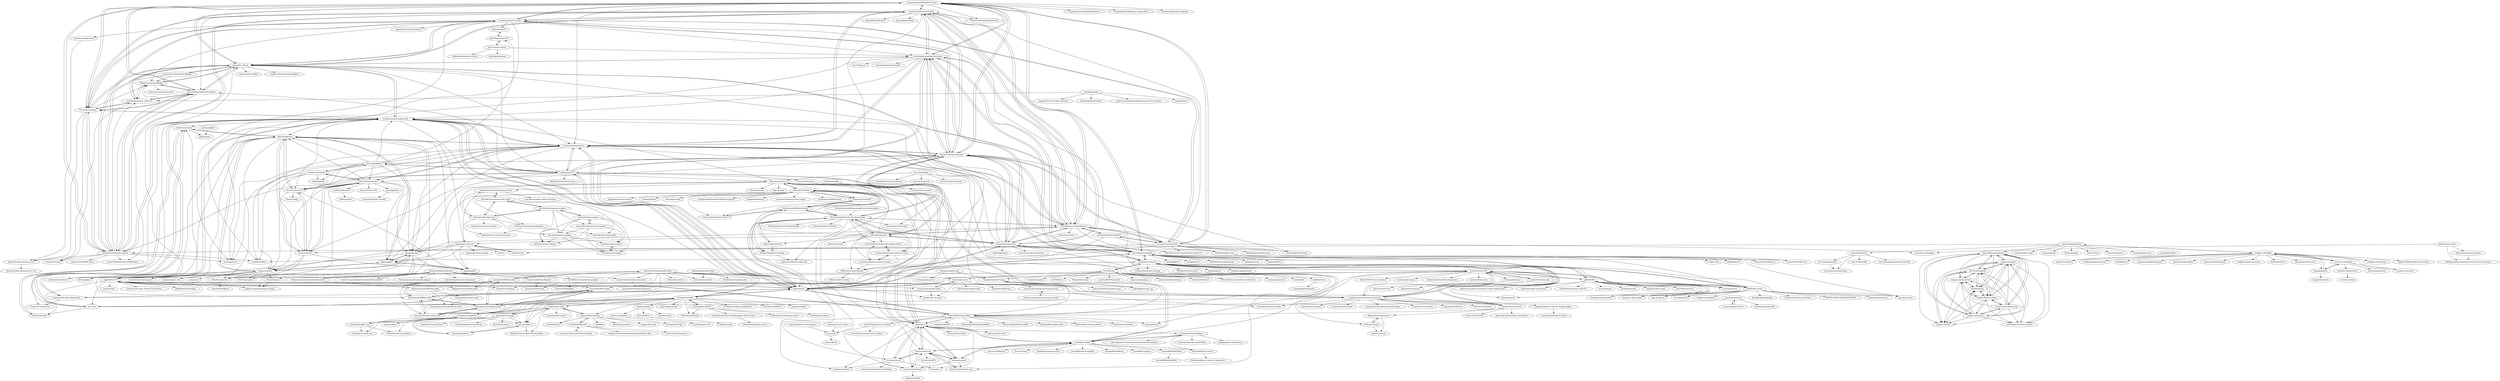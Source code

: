 digraph G {
"cleanlock/VideoAdBlockForTwitch" -> "pixeltris/TwitchAdSolutions"
"cleanlock/VideoAdBlockForTwitch" -> "younesaassila/ttv-lol-pro"
"cleanlock/VideoAdBlockForTwitch" -> "odensc/ttv-ublock"
"cleanlock/VideoAdBlockForTwitch" -> "arthurbolsoni/Purple-adblock"
"cleanlock/VideoAdBlockForTwitch" -> "TTV-LOL/extensions"
"cleanlock/VideoAdBlockForTwitch" -> "saucettv/VideoAdBlockForTwitch"
"cleanlock/VideoAdBlockForTwitch" -> "lay295/TwitchDownloader"
"cleanlock/VideoAdBlockForTwitch" -> "TwitchRecover/TwitchRecover"
"cleanlock/VideoAdBlockForTwitch" -> "mytechnotalent/Hacking-Windows" ["e"=1]
"cleanlock/VideoAdBlockForTwitch" -> "besuper/TwitchNoSub"
"cleanlock/VideoAdBlockForTwitch" -> "streamlink/streamlink-twitch-gui"
"cleanlock/VideoAdBlockForTwitch" -> "rdeepak2002/reddit-place-script-2022" ["e"=1]
"cleanlock/VideoAdBlockForTwitch" -> "Chatterino/chatterino2"
"cleanlock/VideoAdBlockForTwitch" -> "FastForwardTeam/FastForward" ["e"=1]
"cleanlock/VideoAdBlockForTwitch" -> "Sheherezadhe/awair-uploader" ["e"=1]
"K-S-V/Scripts" -> "WendyH/hdsdump"
"K-S-V/Scripts" -> "andr3jx/RTMPExploreX"
"K-S-V/Scripts" -> "svnpenn/rtmpdump"
"K-S-V/Scripts" -> "andreafabrizi/rtmpSnoop"
"K-S-V/Scripts" -> "chrippa/livestreamer"
"K-S-V/Scripts" -> "AvsPmod/AvsPmod" ["e"=1]
"K-S-V/Scripts" -> "Pmmlabs/OpenPeriscope"
"K-S-V/Scripts" -> "8HoLoN/Extension-HDS-Link-Detector"
"K-S-V/Scripts" -> "mcrapet/plowshare" ["e"=1]
"K-S-V/Scripts" -> "selsta/hlsdl" ["e"=1]
"K-S-V/Scripts" -> "osklil/hls-fetch"
"K-S-V/Scripts" -> "scriptish/scriptish" ["e"=1]
"K-S-V/Scripts" -> "FFMS/ffms2" ["e"=1]
"K-S-V/Scripts" -> "sstativa/mfc-node"
"justintv/Twitch-API" -> "justintv/twitch-js-sdk"
"justintv/Twitch-API" -> "chrippa/livestreamer"
"justintv/Twitch-API" -> "jp9000/OBS"
"justintv/Twitch-API" -> "night/BetterTTV"
"justintv/Twitch-API" -> "bhamrick/multitwitch"
"justintv/Twitch-API" -> "jp9000/obs-studio"
"justintv/Twitch-API" -> "chatty/chatty"
"justintv/Twitch-API" -> "bastimeyer/livestreamer-twitch-gui"
"justintv/Twitch-API" -> "Schmoopiie/tmi.js"
"justintv/Twitch-API" -> "nodecg/nodecg" ["e"=1]
"justintv/Twitch-API" -> "IBurn36360/Twitch_Interface"
"justintv/Twitch-API" -> "seishun/node-steam" ["e"=1]
"justintv/Twitch-API" -> "PhantomBot/PhantomBot"
"justintv/Twitch-API" -> "hammerandchisel/discord-api-docs" ["e"=1]
"justintv/Twitch-API" -> "hydrabolt/discord.js" ["e"=1]
"jp9000/obs-studio" -> "jp9000/OBS"
"jp9000/obs-studio" -> "arut/nginx-rtmp-module" ["e"=1]
"jp9000/obs-studio" -> "chrippa/livestreamer"
"jp9000/obs-studio" -> "dolphin-emu/dolphin" ["e"=1]
"jp9000/obs-studio" -> "streamlink/streamlink"
"jp9000/obs-studio" -> "mpc-hc/mpc-hc" ["e"=1]
"jp9000/obs-studio" -> "mumble-voip/mumble" ["e"=1]
"jp9000/obs-studio" -> "HandBrake/HandBrake" ["e"=1]
"jp9000/obs-studio" -> "justintv/Twitch-API"
"jp9000/obs-studio" -> "rg3/youtube-dl" ["e"=1]
"jp9000/obs-studio" -> "ValveSoftware/steam-for-linux" ["e"=1]
"jp9000/obs-studio" -> "CRYTEK-CRYENGINE/CRYENGINE" ["e"=1]
"jp9000/obs-studio" -> "mpv-player/mpv" ["e"=1]
"jp9000/obs-studio" -> "cisco/openh264" ["e"=1]
"jp9000/obs-studio" -> "mltframework/shotcut" ["e"=1]
"TwitchIO/TwitchIO" -> "Teekeks/pyTwitchAPI"
"TwitchIO/TwitchIO" -> "tsifrer/python-twitch-client"
"TwitchIO/TwitchIO" -> "PetterKraabol/Twitch-Python"
"TwitchIO/TwitchIO" -> "sharkbound/PythonTwitchBotFramework"
"TwitchIO/TwitchIO" -> "tmijs/tmi.js"
"TwitchIO/TwitchIO" -> "twitchdev/twitch-cli"
"TwitchIO/TwitchIO" -> "Rapptz/RoboDanny" ["e"=1]
"TwitchIO/TwitchIO" -> "gempir/go-twitch-irc"
"TwitchIO/TwitchIO" -> "PetterKraabol/Twitch-Chat-Downloader"
"TwitchIO/TwitchIO" -> "twitchdev/chatbot-python-sample"
"TwitchIO/TwitchIO" -> "PythonistaGuild/Wavelink" ["e"=1]
"TwitchIO/TwitchIO" -> "Rapptz/discord-ext-menus" ["e"=1]
"TwitchIO/TwitchIO" -> "Gorialis/jishaku" ["e"=1]
"TwitchIO/TwitchIO" -> "twitch4j/twitch4j" ["e"=1]
"TwitchIO/TwitchIO" -> "pajbot/pajbot"
"ancalentari/twitch-stream-recorder" -> "Instinctlol/automatic-twitch-recorder"
"ancalentari/twitch-stream-recorder" -> "EnterGin/Auto-Stream-Recording-Twitch"
"ancalentari/twitch-stream-recorder" -> "MrBrax/TwitchAutomator"
"lay295/TwitchDownloader" -> "TwitchRecover/TwitchRecover"
"lay295/TwitchDownloader" -> "PetterKraabol/Twitch-Chat-Downloader"
"lay295/TwitchDownloader" -> "Franiac/TwitchLeecher"
"lay295/TwitchDownloader" -> "Chatterino/chatterino2"
"lay295/TwitchDownloader" -> "pixeltris/TwitchAdSolutions"
"lay295/TwitchDownloader" -> "streamlink/streamlink-twitch-gui"
"lay295/TwitchDownloader" -> "xenova/chat-downloader" ["e"=1]
"lay295/TwitchDownloader" -> "ihabunek/twitch-dl"
"lay295/TwitchDownloader" -> "cleanlock/VideoAdBlockForTwitch"
"lay295/TwitchDownloader" -> "devhotteok/TwitchLink"
"lay295/TwitchDownloader" -> "besuper/TwitchNoSub"
"lay295/TwitchDownloader" -> "Tkd-Alex/Twitch-Channel-Points-Miner-v2" ["e"=1]
"lay295/TwitchDownloader" -> "younesaassila/ttv-lol-pro"
"lay295/TwitchDownloader" -> "SevenTV/chatterino7"
"lay295/TwitchDownloader" -> "bttv-android/bttv"
"pixeltris/TwitchAdSolutions" -> "cleanlock/VideoAdBlockForTwitch"
"pixeltris/TwitchAdSolutions" -> "odensc/ttv-ublock"
"pixeltris/TwitchAdSolutions" -> "younesaassila/ttv-lol-pro"
"pixeltris/TwitchAdSolutions" -> "arthurbolsoni/Purple-adblock"
"pixeltris/TwitchAdSolutions" -> "TTV-LOL/extensions"
"pixeltris/TwitchAdSolutions" -> "streamlink/streamlink"
"pixeltris/TwitchAdSolutions" -> "streamlink/streamlink-twitch-gui"
"pixeltris/TwitchAdSolutions" -> "mrpond/BlockTheSpot" ["e"=1]
"pixeltris/TwitchAdSolutions" -> "lay295/TwitchDownloader"
"pixeltris/TwitchAdSolutions" -> "TwitchRecover/TwitchRecover"
"pixeltris/TwitchAdSolutions" -> "Chatterino/chatterino2"
"pixeltris/TwitchAdSolutions" -> "ajayyy/SponsorBlock" ["e"=1]
"pixeltris/TwitchAdSolutions" -> "saucettv/VideoAdBlockForTwitch"
"pixeltris/TwitchAdSolutions" -> "Franiac/TwitchLeecher"
"pixeltris/TwitchAdSolutions" -> "FastForwardTeam/FastForward" ["e"=1]
"FrankerFaceZ/FrankerFaceZ" -> "Lordmau5/The-FFZ-Addon-Pack"
"FrankerFaceZ/FrankerFaceZ" -> "night/BetterTTV"
"FrankerFaceZ/FrankerFaceZ" -> "night/betterttv"
"FrankerFaceZ/FrankerFaceZ" -> "Chatterino/chatterino2"
"FrankerFaceZ/FrankerFaceZ" -> "chatty/chatty"
"FrankerFaceZ/FrankerFaceZ" -> "TTV-LOL/extensions"
"FrankerFaceZ/FrankerFaceZ" -> "FrankerFaceZ/Add-Ons"
"FrankerFaceZ/FrankerFaceZ" -> "odensc/ttv-ublock"
"FrankerFaceZ/FrankerFaceZ" -> "flex3r/DankChat"
"FrankerFaceZ/FrankerFaceZ" -> "LiveSplit/LiveSplit"
"FrankerFaceZ/FrankerFaceZ" -> "glacials/splits-io"
"FrankerFaceZ/FrankerFaceZ" -> "mccxiv/tc"
"FrankerFaceZ/FrankerFaceZ" -> "arthurbolsoni/Purple-adblock"
"FrankerFaceZ/FrankerFaceZ" -> "SevenTV/SevenTV"
"FrankerFaceZ/FrankerFaceZ" -> "fourtf/chatterino2"
"jp9000/OBS" -> "jp9000/obs-studio"
"jp9000/OBS" -> "justintv/Twitch-API"
"jp9000/OBS" -> "chrippa/livestreamer"
"jp9000/OBS" -> "arut/nginx-rtmp-module" ["e"=1]
"jp9000/OBS" -> "mpc-hc/mpc-hc" ["e"=1]
"jp9000/OBS" -> "rdp/screen-capture-recorder-to-video-windows-free" ["e"=1]
"jp9000/OBS" -> "cisco/openh264" ["e"=1]
"jp9000/OBS" -> "winlinvip/simple-rtmp-server" ["e"=1]
"jp9000/OBS" -> "ValveSoftware/source-sdk-2013" ["e"=1]
"jp9000/OBS" -> "benvanik/xenia" ["e"=1]
"jp9000/OBS" -> "mozilla/shumway" ["e"=1]
"jp9000/OBS" -> "mumble-voip/mumble" ["e"=1]
"jp9000/OBS" -> "obsproject/obs-studio" ["e"=1]
"jp9000/OBS" -> "ValveSoftware/ToGL" ["e"=1]
"jp9000/OBS" -> "hexchat/hexchat" ["e"=1]
"bastimeyer/livestreamer-twitch-gui" -> "chrippa/livestreamer"
"bastimeyer/livestreamer-twitch-gui" -> "chatty/chatty"
"bastimeyer/livestreamer-twitch-gui" -> "night/BetterTTV"
"bastimeyer/livestreamer-twitch-gui" -> "streamlink/streamlink"
"bastimeyer/livestreamer-twitch-gui" -> "ParticleCore/Particle" ["e"=1]
"bastimeyer/livestreamer-twitch-gui" -> "justintv/Twitch-API"
"bastimeyer/livestreamer-twitch-gui" -> "jshackles/idle_master" ["e"=1]
"bastimeyer/livestreamer-twitch-gui" -> "loopuleasa/Dota2-TheCore-Config-Engine"
"bastimeyer/livestreamer-twitch-gui" -> "Codeusa/SteamCleaner" ["e"=1]
"bastimeyer/livestreamer-twitch-gui" -> "SoapyHamHocks/MetroSteamSettings" ["e"=1]
"bastimeyer/livestreamer-twitch-gui" -> "Elundris/Air-for-Steam" ["e"=1]
"bastimeyer/livestreamer-twitch-gui" -> "EmmittJ/PoESkillTree" ["e"=1]
"bastimeyer/livestreamer-twitch-gui" -> "mccxiv/tc"
"bastimeyer/livestreamer-twitch-gui" -> "jshackles/Enhanced_Steam" ["e"=1]
"bastimeyer/livestreamer-twitch-gui" -> "bhamrick/multitwitch"
"streamlink/streamlink" -> "streamlink/streamlink-twitch-gui"
"streamlink/streamlink" -> "chrippa/livestreamer"
"streamlink/streamlink" -> "pixeltris/TwitchAdSolutions"
"streamlink/streamlink" -> "Franiac/TwitchLeecher"
"streamlink/streamlink" -> "mpv-player/mpv" ["e"=1]
"streamlink/streamlink" -> "yt-dlp/yt-dlp" ["e"=1]
"streamlink/streamlink" -> "mikf/gallery-dl" ["e"=1]
"streamlink/streamlink" -> "Chatterino/chatterino2"
"streamlink/streamlink" -> "gorhill/uBlock" ["e"=1]
"streamlink/streamlink" -> "clsid2/mpc-hc" ["e"=1]
"streamlink/streamlink" -> "MrS0m30n3/youtube-dl-gui" ["e"=1]
"streamlink/streamlink" -> "chatty/chatty"
"streamlink/streamlink" -> "mifi/lossless-cut" ["e"=1]
"streamlink/streamlink" -> "bastimeyer/livestreamer-twitch-gui"
"streamlink/streamlink" -> "Jackett/Jackett" ["e"=1]
"gearbot/GearBot" -> "gearbot/GearBot-2"
"PetterKraabol/Twitch-Chat-Downloader" -> "PetterKraabol/Twitch-Python"
"PetterKraabol/Twitch-Chat-Downloader" -> "lay295/TwitchDownloader"
"PetterKraabol/Twitch-Chat-Downloader" -> "jdpurcell/RechatTool"
"PetterKraabol/Twitch-Chat-Downloader" -> "freaktechnik/twitch-chatlog"
"PetterKraabol/Twitch-Chat-Downloader" -> "ihabunek/twitch-dl"
"PetterKraabol/Twitch-Chat-Downloader" -> "TheDrHax/Twitch-Chat-Downloader"
"PetterKraabol/Twitch-Chat-Downloader" -> "EnterGin/Auto-Stream-Recording-Twitch"
"PetterKraabol/Twitch-Chat-Downloader" -> "xenova/chat-downloader" ["e"=1]
"PetterKraabol/Twitch-Chat-Downloader" -> "Instinctlol/automatic-twitch-recorder"
"PetterKraabol/Twitch-Chat-Downloader" -> "Franiac/TwitchLeecher"
"PetterKraabol/Twitch-Chat-Downloader" -> "chatty/chatty"
"PetterKraabol/Twitch-Chat-Downloader" -> "OgulcanCelik/twitch-clip-chat"
"PetterKraabol/Twitch-Chat-Downloader" -> "TwitchRecover/TwitchRecover"
"PetterKraabol/Twitch-Chat-Downloader" -> "TwitchIO/TwitchIO"
"PetterKraabol/Twitch-Chat-Downloader" -> "cairthenn/TwitchChatVideo"
"Franiac/TwitchLeecher" -> "lay295/TwitchDownloader"
"Franiac/TwitchLeecher" -> "streamlink/streamlink-twitch-gui"
"Franiac/TwitchLeecher" -> "TwitchRecover/TwitchRecover"
"Franiac/TwitchLeecher" -> "streamlink/streamlink"
"Franiac/TwitchLeecher" -> "pixeltris/TwitchAdSolutions"
"Franiac/TwitchLeecher" -> "PetterKraabol/Twitch-Chat-Downloader"
"Franiac/TwitchLeecher" -> "chatty/chatty"
"Franiac/TwitchLeecher" -> "Codeusa/Borderless-Gaming" ["e"=1]
"Franiac/TwitchLeecher" -> "ihabunek/twitch-dl"
"Franiac/TwitchLeecher" -> "Chatterino/chatterino2"
"Franiac/TwitchLeecher" -> "chrippa/livestreamer"
"Franiac/TwitchLeecher" -> "Tyrrrz/DiscordChatExporter" ["e"=1]
"Franiac/TwitchLeecher" -> "FrankerFaceZ/FrankerFaceZ"
"Franiac/TwitchLeecher" -> "odensc/ttv-ublock"
"Franiac/TwitchLeecher" -> "RipMeApp/ripme" ["e"=1]
"LiveSplit/LiveSplit" -> "LiveSplit/LiveSplitOne"
"LiveSplit/LiveSplit" -> "Toufool/Auto-Split"
"LiveSplit/LiveSplit" -> "LiveSplit/LiveSplit.AutoSplitters"
"LiveSplit/LiveSplit" -> "jaburns/NintendoSpy"
"LiveSplit/LiveSplit" -> "glacials/splits-io"
"LiveSplit/LiveSplit" -> "FrankerFaceZ/FrankerFaceZ"
"LiveSplit/LiveSplit" -> "TASVideos/BizHawk" ["e"=1]
"LiveSplit/LiveSplit" -> "speedruncomorg/api"
"LiveSplit/LiveSplit" -> "LiveSplit/livesplit-core"
"LiveSplit/LiveSplit" -> "chatty/chatty"
"LiveSplit/LiveSplit" -> "clementgallet/libTAS"
"LiveSplit/LiveSplit" -> "3snowp7im/urn"
"LiveSplit/LiveSplit" -> "ThoNohT/NohBoard" ["e"=1]
"LiveSplit/LiveSplit" -> "speedruncom/api"
"LiveSplit/LiveSplit" -> "project64/project64" ["e"=1]
"Pmmlabs/OpenPeriscope" -> "gabrielg/periscope_api"
"Pmmlabs/OpenPeriscope" -> "gitnew2018/My-OpenPeriscope"
"Pmmlabs/OpenPeriscope" -> "matteocontrini/node-periscope-stream"
"gabrielg/periscope_api" -> "Pmmlabs/OpenPeriscope"
"instance01/Twitch-HLS-AdBlock" -> "LeonHeidelbach/ttv_adEraser"
"instance01/Twitch-HLS-AdBlock" -> "odensc/ttv-ublock"
"instance01/Twitch-HLS-AdBlock" -> "Wilkolicious/twitchAdSkip"
"Chatterino/chatterino2" -> "SevenTV/chatterino7"
"Chatterino/chatterino2" -> "FrankerFaceZ/FrankerFaceZ"
"Chatterino/chatterino2" -> "flex3r/DankChat"
"Chatterino/chatterino2" -> "night/betterttv"
"Chatterino/chatterino2" -> "chatty/chatty"
"Chatterino/chatterino2" -> "lay295/TwitchDownloader"
"Chatterino/chatterino2" -> "streamlink/streamlink-twitch-gui"
"Chatterino/chatterino2" -> "pajbot/pajbot"
"Chatterino/chatterino2" -> "SevenTV/SevenTV"
"Chatterino/chatterino2" -> "Supinic/supibot"
"Chatterino/chatterino2" -> "chatsen/chatsen"
"Chatterino/chatterino2" -> "pixeltris/TwitchAdSolutions"
"Chatterino/chatterino2" -> "streamlink/streamlink"
"Chatterino/chatterino2" -> "gempir/justlog"
"Chatterino/chatterino2" -> "TwitchRecover/TwitchRecover"
"gempir/justlog" -> "Supinic/supibot"
"gempir/justlog" -> "robotty/recent-messages2"
"gempir/justlog" -> "Mm2PL/dankerino"
"gempir/justlog" -> "Mm2PL/justgrep"
"gempir/justlog" -> "Supinic/supibot-package-manager"
"gempir/justlog" -> "pajbot/pajbot2"
"gempir/justlog" -> "pajbot/pajbot"
"pajbot/pajbot" -> "pajbot/pajbot2"
"pajbot/pajbot" -> "Supinic/supibot"
"pajbot/pajbot" -> "flex3r/DankChat"
"pajbot/pajbot" -> "gempir/justlog"
"ItIckeYd/VodRecovery" -> "tanersb/TwitchRecover"
"ItIckeYd/VodRecovery" -> "PaaaulZ/TwitchRecover"
"TwitchRecover/TwitchRecover" -> "lay295/TwitchDownloader"
"TwitchRecover/TwitchRecover" -> "besuper/TwitchNoSub"
"TwitchRecover/TwitchRecover" -> "Alissonsleal/TwitchSubVod"
"TwitchRecover/TwitchRecover" -> "ItIckeYd/VodRecovery"
"TwitchRecover/TwitchRecover" -> "Franiac/TwitchLeecher"
"TwitchRecover/TwitchRecover" -> "pixeltris/TwitchAdSolutions"
"TwitchRecover/TwitchRecover" -> "cleanlock/VideoAdBlockForTwitch"
"TwitchRecover/TwitchRecover" -> "ihabunek/twitch-dl"
"TwitchRecover/TwitchRecover" -> "Chatterino/chatterino2"
"TwitchRecover/TwitchRecover" -> "PetterKraabol/Twitch-Chat-Downloader"
"TwitchRecover/TwitchRecover" -> "devhotteok/TwitchLink"
"TwitchRecover/TwitchRecover" -> "streamlink/streamlink-twitch-gui"
"TwitchRecover/TwitchRecover" -> "Kethsar/ytarchive" ["e"=1]
"TwitchRecover/TwitchRecover" -> "odensc/ttv-ublock"
"TwitchRecover/TwitchRecover" -> "gempir/justlog"
"besuper/TwitchNoSub" -> "TwitchRecover/TwitchRecover"
"besuper/TwitchNoSub" -> "younesaassila/ttv-lol-pro"
"besuper/TwitchNoSub" -> "ItIckeYd/VodRecovery"
"besuper/TwitchNoSub" -> "cleanlock/VideoAdBlockForTwitch"
"besuper/TwitchNoSub" -> "Alissonsleal/TwitchSubVod"
"besuper/TwitchNoSub" -> "lay295/TwitchDownloader"
"besuper/TwitchNoSub" -> "devhotteok/TwitchLink"
"besuper/TwitchNoSub" -> "pixeltris/TwitchAdSolutions"
"besuper/TwitchNoSub" -> "crackededed/Xtra" ["e"=1]
"besuper/TwitchNoSub" -> "tanersb/TwitchRecover"
"besuper/TwitchNoSub" -> "arthurbolsoni/Purple-adblock"
"besuper/TwitchNoSub" -> "Tkd-Alex/Twitch-Channel-Points-Miner-v2" ["e"=1]
"besuper/TwitchNoSub" -> "one-click-studio/gabin"
"besuper/TwitchNoSub" -> "Shishkebaboo/VodRecovery"
"besuper/TwitchNoSub" -> "chatsen/chatsen"
"Alissonsleal/TwitchSubVod" -> "TwitchRecover/TwitchRecover"
"Alissonsleal/TwitchSubVod" -> "ItIckeYd/VodRecovery"
"Alissonsleal/TwitchSubVod" -> "MrBrax/TwitchAutomator"
"Alissonsleal/TwitchSubVod" -> "besuper/TwitchNoSub"
"chrippa/livestreamer" -> "bastimeyer/livestreamer-twitch-gui"
"chrippa/livestreamer" -> "streamlink/streamlink"
"chrippa/livestreamer" -> "justintv/Twitch-API"
"chrippa/livestreamer" -> "YePpHa/YouTubeCenter" ["e"=1]
"chrippa/livestreamer" -> "jp9000/obs-studio"
"chrippa/livestreamer" -> "streamlink/streamlink-twitch-gui"
"chrippa/livestreamer" -> "jp9000/OBS"
"chrippa/livestreamer" -> "chatty/chatty"
"chrippa/livestreamer" -> "gorhill/uMatrix" ["e"=1]
"chrippa/livestreamer" -> "rg3/youtube-dl" ["e"=1]
"chrippa/livestreamer" -> "Codeusa/Borderless-Gaming" ["e"=1]
"chrippa/livestreamer" -> "hexchat/hexchat" ["e"=1]
"chrippa/livestreamer" -> "mpv-player/mpv" ["e"=1]
"chrippa/livestreamer" -> "reek/anti-adblock-killer" ["e"=1]
"chrippa/livestreamer" -> "K-S-V/Scripts"
"bttv-android/bttv" -> "twireapp/Twire" ["e"=1]
"bttv-android/bttv" -> "night/betterttv"
"bttv-android/bttv" -> "SevenTV/chatterino7"
"bttv-android/bttv" -> "zt64/Hyperion" ["e"=1]
"bttv-android/bttv" -> "tommyxchow/frosty"
"bttv-android/bttv" -> "flex3r/DankChat"
"bttv-android/bttv" -> "SevenTV/SevenTV"
"bttv-android/bttv" -> "lay295/TwitchDownloader"
"bttv-android/bttv" -> "crackededed/Xtra" ["e"=1]
"bttv-android/bttv" -> "FrankerFaceZ/FrankerFaceZ"
"bttv-android/bttv" -> "fgl27/SmartTwitchTV"
"bttv-android/bttv" -> "Chatterino/chatterino2"
"bttv-android/bttv" -> "gempir/justlog"
"clementgallet/libTAS" -> "Hourglass-Resurrection/Hourglass-Resurrection"
"clementgallet/libTAS" -> "TASVideos/BizHawk" ["e"=1]
"clementgallet/libTAS" -> "TASVideos/tasvideos"
"clementgallet/libTAS" -> "LiveSplit/LiveSplit"
"clementgallet/libTAS" -> "TASEmulators/hourglass-win32"
"streamlink/streamlink-twitch-gui" -> "streamlink/streamlink"
"streamlink/streamlink-twitch-gui" -> "chatty/chatty"
"streamlink/streamlink-twitch-gui" -> "odensc/ttv-ublock"
"streamlink/streamlink-twitch-gui" -> "Chatterino/chatterino2"
"streamlink/streamlink-twitch-gui" -> "Franiac/TwitchLeecher"
"streamlink/streamlink-twitch-gui" -> "pixeltris/TwitchAdSolutions"
"streamlink/streamlink-twitch-gui" -> "chrippa/livestreamer"
"streamlink/streamlink-twitch-gui" -> "lay295/TwitchDownloader"
"streamlink/streamlink-twitch-gui" -> "twireapp/Twire" ["e"=1]
"streamlink/streamlink-twitch-gui" -> "stax76/mpv.net" ["e"=1]
"streamlink/streamlink-twitch-gui" -> "ParticleCore/Iridium" ["e"=1]
"streamlink/streamlink-twitch-gui" -> "cleanlock/VideoAdBlockForTwitch"
"streamlink/streamlink-twitch-gui" -> "streamlink/windows-builds"
"streamlink/streamlink-twitch-gui" -> "FrankerFaceZ/FrankerFaceZ"
"streamlink/streamlink-twitch-gui" -> "TwitchRecover/TwitchRecover"
"younesaassila/ttv-lol-pro" -> "TTV-LOL/extensions"
"younesaassila/ttv-lol-pro" -> "pixeltris/TwitchAdSolutions"
"younesaassila/ttv-lol-pro" -> "cleanlock/VideoAdBlockForTwitch"
"younesaassila/ttv-lol-pro" -> "arthurbolsoni/Purple-adblock"
"younesaassila/ttv-lol-pro" -> "besuper/TwitchNoSub"
"younesaassila/ttv-lol-pro" -> "odensc/ttv-ublock"
"younesaassila/ttv-lol-pro" -> "crackededed/Xtra" ["e"=1]
"younesaassila/ttv-lol-pro" -> "AdguardTeam/AdGuardExtra" ["e"=1]
"younesaassila/ttv-lol-pro" -> "Seldszar/Gumbo"
"younesaassila/ttv-lol-pro" -> "lay295/TwitchDownloader"
"younesaassila/ttv-lol-pro" -> "S0und/S0undTV"
"younesaassila/ttv-lol-pro" -> "2bc4/streamlink-ttvlol"
"younesaassila/ttv-lol-pro" -> "streamlink/streamlink-twitch-gui"
"younesaassila/ttv-lol-pro" -> "Wilkolicious/twitchAdSkip"
"younesaassila/ttv-lol-pro" -> "twireapp/Twire" ["e"=1]
"gempir/go-twitch-irc" -> "nicklaw5/helix"
"gempir/go-twitch-irc" -> "pajbot/pajbot"
"gempir/go-twitch-irc" -> "Supinic/supibot"
"gempir/go-twitch-irc" -> "flex3r/DankChat"
"gempir/go-twitch-irc" -> "pajbot/pajbot2"
"gempir/go-twitch-irc" -> "pajlada/go-twitch-pubsub"
"gempir/go-twitch-irc" -> "fourtf/i"
"gempir/go-twitch-irc" -> "gempir/justlog"
"bdebon/choiceof.dev" -> "bdebon/quick-parcel-project"
"bdebon/choiceof.dev" -> "one-click-studio/gabin"
"bdebon/choiceof.dev" -> "bdebon/youtube-thumbnail-tester-chrome-extension"
"MrBrax/TwitchAutomator" -> "MrBrax/twitch-vod-chat"
"d-fischer/twitch" -> "twitch-js/twitch-js"
"d-fischer/twitch" -> "sogehige/sogeBot"
"d-fischer/twitch" -> "tmijs/tmi.js"
"d-fischer/twitch" -> "tmijs/docs"
"d-fischer/twitch" -> "true-dubach/node-twitch-webhook"
"odensc/ttv-ublock" -> "pixeltris/TwitchAdSolutions"
"odensc/ttv-ublock" -> "Wilkolicious/twitchAdSkip"
"odensc/ttv-ublock" -> "LeonHeidelbach/ttv_adEraser"
"odensc/ttv-ublock" -> "saucettv/VideoAdBlockForTwitch"
"odensc/ttv-ublock" -> "cleanlock/VideoAdBlockForTwitch"
"odensc/ttv-ublock" -> "arthurbolsoni/Purple-adblock"
"odensc/ttv-ublock" -> "TTV-LOL/extensions"
"odensc/ttv-ublock" -> "streamlink/streamlink-twitch-gui"
"odensc/ttv-ublock" -> "FrankerFaceZ/FrankerFaceZ"
"odensc/ttv-ublock" -> "instance01/Twitch-HLS-AdBlock"
"odensc/ttv-ublock" -> "younesaassila/ttv-lol-pro"
"odensc/ttv-ublock" -> "nopbreak/TwitchMod"
"odensc/ttv-ublock" -> "TwitchRecover/TwitchRecover"
"odensc/ttv-ublock" -> "r3nderer/Twitch-Embed-Adblock"
"odensc/ttv-ublock" -> "Chatterino/chatterino2"
"EnterGin/Auto-Stream-Recording-Twitch" -> "Instinctlol/automatic-twitch-recorder"
"alamminsalo/orion" -> "vinszent/gnome-twitch"
"alamminsalo/orion" -> "mccxiv/tc"
"alamminsalo/orion" -> "alamminsalo/qmlnotify" ["e"=1]
"jaburns/NintendoSpy" -> "zoggins/RetroSpy"
"jaburns/NintendoSpy" -> "retrospy/RetroSpy"
"jaburns/NintendoSpy" -> "Toufool/Auto-Split"
"jaburns/NintendoSpy" -> "NicoHood/Nintendo"
"jaburns/NintendoSpy" -> "glankk/gz" ["e"=1]
"jaburns/NintendoSpy" -> "RedGuyyyy/sd2snes" ["e"=1]
"jaburns/NintendoSpy" -> "zzattack/munia"
"PhantomBot/PhantomBot" -> "sogehige/sogeBot"
"PhantomBot/PhantomBot" -> "chatty/chatty"
"PhantomBot/PhantomBot" -> "crowbartools/Firebot"
"PhantomBot/PhantomBot" -> "night/BetterTTV"
"PhantomBot/PhantomBot" -> "tmijs/tmi.js"
"PhantomBot/PhantomBot" -> "nodecg/nodecg" ["e"=1]
"PhantomBot/PhantomBot" -> "PhantomBot/nightly-build"
"PhantomBot/PhantomBot" -> "PhantomBot/custom-modules"
"PhantomBot/PhantomBot" -> "FrankerFaceZ/FrankerFaceZ"
"PhantomBot/PhantomBot" -> "Palakis/obs-websocket" ["e"=1]
"PhantomBot/PhantomBot" -> "TwitchIO/TwitchIO"
"PhantomBot/PhantomBot" -> "SaviorXTanren/mixer-mixitup"
"PhantomBot/PhantomBot" -> "sogehige/SogeBot"
"PhantomBot/PhantomBot" -> "PhantomBotDE/PhantomBotDE"
"PhantomBot/PhantomBot" -> "GloriousEggroll/PhantomBot"
"mccxiv/tc" -> "fourtf/chatterino"
"mccxiv/tc" -> "fourtf/chatterino2"
"mccxiv/tc" -> "chatty/chatty"
"night/BetterTTV" -> "FrankerFaceZ/FrankerFaceZ"
"night/BetterTTV" -> "chatty/chatty"
"night/BetterTTV" -> "Lordmau5/The-FFZ-Addon-Pack"
"night/BetterTTV" -> "justintv/Twitch-API"
"night/BetterTTV" -> "fourtf/chatterino"
"night/BetterTTV" -> "mccxiv/tc"
"night/BetterTTV" -> "cletusc/Userscript--Twitch-Chat-Emotes"
"night/BetterTTV" -> "bastimeyer/livestreamer-twitch-gui"
"night/BetterTTV" -> "PhantomBot/PhantomBot"
"night/BetterTTV" -> "Jiiks/BetterDiscordApp" ["e"=1]
"night/BetterTTV" -> "fourtf/chatterino2"
"night/BetterTTV" -> "pencil/rechat"
"night/BetterTTV" -> "jshackles/Enhanced_Steam" ["e"=1]
"night/BetterTTV" -> "ParticleCore/Iridium" ["e"=1]
"night/BetterTTV" -> "odensc/ttv-ublock"
"zekroTJA/shinpuru" -> "dev-schueppchen/bot"
"zekroTJA/shinpuru" -> "rmcproductions/hydrogen"
"zekroTJA/shinpuru" -> "ducc/GoMusicBot"
"zekroTJA/shinpuru" -> "dev-schueppchen/updated-tutorials"
"oliverjrose99/Recordurbate" -> "Damianonymous/ChaturbateRecorder"
"oliverjrose99/Recordurbate" -> "teacat/chaturbate-dvr"
"oliverjrose99/Recordurbate" -> "horacio9a/chaturbate-anonymous"
"oliverjrose99/Recordurbate" -> "KFERMercer/chaturbate-grabber"
"oliverjrose99/Recordurbate" -> "Balgden/ChaturbateRecorder"
"oliverjrose99/Recordurbate" -> "lossless1024/StreaMonitor"
"oliverjrose99/Recordurbate" -> "Damianonymous/streamlink-plugins"
"oliverjrose99/Recordurbate" -> "horacio9a/myfreecams-anonymous"
"oliverjrose99/Recordurbate" -> "terrorist-squad/DockerChaturbateRecorderGUI"
"catppuccin/joplin" -> "d4c5d1e0/hcaptcha"
"catppuccin/joplin" -> "catppuccin/discord-bot"
"catppuccin/joplin" -> "xtekky/TIkTok-X-Argus"
"catppuccin/joplin" -> "balluh/tidal-go"
"catppuccin/joplin" -> "catppuccin/zutty"
"catppuccin/joplin" -> "catppuccin/waybar"
"catppuccin/joplin" -> "arthtyagi/serverless-userpics"
"catppuccin/joplin" -> "diamondburned/arikawa"
"livecoders/Home" -> "csharpfritz/Fritz.StreamTools" ["e"=1]
"livecoders/Home" -> "livecoders/website"
"livecoders/Home" -> "instafluff/ComfyJS"
"livecoders/Home" -> "DevChatter/DevStreams"
"livecoders/Home" -> "twitchdev/twitch-cli"
"arthurbolsoni/Purple-adblock" -> "TTV-LOL/extensions"
"arthurbolsoni/Purple-adblock" -> "younesaassila/ttv-lol-pro"
"arthurbolsoni/Purple-adblock" -> "saucettv/VideoAdBlockForTwitch"
"arthurbolsoni/Purple-adblock" -> "pixeltris/TwitchAdSolutions"
"arthurbolsoni/Purple-adblock" -> "odensc/ttv-ublock"
"arthurbolsoni/Purple-adblock" -> "cleanlock/VideoAdBlockForTwitch"
"arthurbolsoni/Purple-adblock" -> "Nerixyz/ttv-tools"
"arthurbolsoni/Purple-adblock" -> "LeonHeidelbach/ttv_adEraser"
"arthurbolsoni/Purple-adblock" -> "saucettv/WorkingTwitchAdBlockers"
"arthurbolsoni/Purple-adblock" -> "crackededed/Xtra" ["e"=1]
"arthurbolsoni/Purple-adblock" -> "AlyoshaVasilieva/luminous-ttv"
"arthurbolsoni/Purple-adblock" -> "Wilkolicious/twitchAdSkip"
"arthurbolsoni/Purple-adblock" -> "nopcan/TwitchModCenter"
"arthurbolsoni/Purple-adblock" -> "FrankerFaceZ/FrankerFaceZ"
"arthurbolsoni/Purple-adblock" -> "twireapp/Twire" ["e"=1]
"tommyxchow/frosty" -> "chatsen/chatsen"
"tommyxchow/frosty" -> "crackededed/Xtra" ["e"=1]
"tommyxchow/frosty" -> "SevenTV/chatterino7"
"tommyxchow/frosty" -> "twireapp/Twire" ["e"=1]
"tommyxchow/frosty" -> "zt64/Hyperion" ["e"=1]
"tommyxchow/frosty" -> "bttv-android/bttv"
"instafluff/ComfyJS" -> "twitch-js/twitch-js"
"instafluff/ComfyJS" -> "tmijs/tmi.js"
"instafluff/ComfyJS" -> "open-sauced/beybot"
"instafluff/ComfyJS" -> "Team-TAU/tau"
"instafluff/ComfyJS" -> "twurple/twurple"
"instafluff/ComfyJS" -> "BenDMyers/showmy.chat"
"instafluff/ComfyJS" -> "instafluff/WebWebWeb"
"instafluff/ComfyJS" -> "instafluff/TwitchComfyKit"
"instafluff/ComfyJS" -> "Kruiser8/Kruiz-Control"
"instafluff/ComfyJS" -> "StreamElements/widgets"
"instafluff/ComfyJS" -> "twitchdev/twitch-cli"
"instafluff/ComfyJS" -> "instafluff/ChatBlocks"
"instafluff/ComfyJS" -> "instafluff/ComfyJazz"
"xtekky/TIkTok-X-Argus" -> "catppuccin/discord-bot"
"xtekky/TIkTok-X-Argus" -> "catppuccin/zutty"
"xtekky/TIkTok-X-Argus" -> "balluh/tidal-go"
"xtekky/TIkTok-X-Argus" -> "d4c5d1e0/hcaptcha"
"xtekky/TIkTok-X-Argus" -> "catppuccin/joplin"
"xtekky/TIkTok-X-Argus" -> "catppuccin/waybar"
"xtekky/TIkTok-X-Argus" -> "diamondburned/arikawa"
"xtekky/TIkTok-X-Argus" -> "arthtyagi/serverless-userpics"
"xtekky/TIkTok-X-Argus" -> "LeakCheck/leakcheck-api"
"serenity-rs/songbird" -> "kangalioo/poise"
"serenity-rs/songbird" -> "twilight-rs/twilight"
"serenity-rs/songbird" -> "aquelemiguel/parrot"
"serenity-rs/songbird" -> "serenity-rs/framework"
"serenity-rs/songbird" -> "serenity-rs/serenity" ["e"=1]
"fgl27/smarttv-twitch" -> "fgl27/SmartTwitchTV"
"fgl27/smarttv-twitch" -> "nikitakatchik/smarttv-twitch"
"fgl27/smarttv-twitch" -> "jellyfin/jellyfin-tizen" ["e"=1]
"fgl27/smarttv-twitch" -> "streamlink/streamlink-twitch-gui"
"lossless1024/StreaMonitor" -> "teacat/chaturbate-dvr"
"tsifrer/python-twitch-client" -> "PetterKraabol/Twitch-Python"
"chatty/chatty" -> "mccxiv/tc"
"chatty/chatty" -> "FrankerFaceZ/FrankerFaceZ"
"chatty/chatty" -> "Chatterino/chatterino2"
"chatty/chatty" -> "night/BetterTTV"
"chatty/chatty" -> "streamlink/streamlink-twitch-gui"
"chatty/chatty" -> "bastimeyer/livestreamer-twitch-gui"
"chatty/chatty" -> "PhantomBot/PhantomBot"
"chatty/chatty" -> "Lordmau5/The-FFZ-Addon-Pack"
"chatty/chatty" -> "PetterKraabol/Twitch-Chat-Downloader"
"chatty/chatty" -> "LiveSplit/LiveSplit"
"chatty/chatty" -> "streamlink/streamlink"
"chatty/chatty" -> "chrippa/livestreamer"
"chatty/chatty" -> "Franiac/TwitchLeecher"
"chatty/chatty" -> "night/betterttv"
"chatty/chatty" -> "justintv/Twitch-API"
"brownan/Gamecube-N64-Controller" -> "NicoHood/Nintendo"
"andersfylling/disgord" -> "bwmarrin/discordgo" ["e"=1]
"andersfylling/disgord" -> "diamondburned/arikawa"
"andersfylling/disgord" -> "twilight-rs/twilight"
"andersfylling/disgord" -> "disgoorg/disgo"
"andersfylling/disgord" -> "DisgoOrg/disgo"
"andersfylling/disgord" -> "jonas747/dca"
"andersfylling/disgord" -> "zekroTJA/shinpuru"
"andersfylling/disgord" -> "nicklaw5/helix"
"andersfylling/disgord" -> "bwmarrin/dgvoice"
"andersfylling/disgord" -> "krisppurg/dimscord" ["e"=1]
"beaston02/ChaturbateRecorder" -> "beaston02/MFCRecorder"
"beaston02/ChaturbateRecorder" -> "beaston02/CAM4Recorder"
"beaston02/ChaturbateRecorder" -> "beaston02/CamsterRecorder"
"beaston02/ChaturbateRecorder" -> "beaston02/CamsodaRecorder"
"beaston02/ChaturbateRecorder" -> "beaston02/SMrecorder"
"beaston02/ChaturbateRecorder" -> "sstativa/capturebate-node"
"beaston02/ChaturbateRecorder" -> "jrudess/mfc_cb.node"
"beaston02/ChaturbateRecorder" -> "falsovsky/chaturbate"
"beaston02/ChaturbateRecorder" -> "sstativa/mfc-node"
"beaston02/ChaturbateRecorder" -> "horacio9a/chaturbate-anonymous"
"beaston02/ChaturbateRecorder" -> "0xboobface/ctbrec"
"jdpurcell/RechatTool" -> "PetterKraabol/Twitch-Chat-Downloader"
"jdpurcell/RechatTool" -> "freaktechnik/twitch-chatlog"
"SevenTV/SevenTV" -> "SevenTV/chatterino7"
"SevenTV/SevenTV" -> "Supinic/supibot"
"SevenTV/SevenTV" -> "flex3r/DankChat"
"SevenTV/SevenTV" -> "SevenTV/App"
"SevenTV/SevenTV" -> "chatsen/chatsen"
"SevenTV/SevenTV" -> "pajbot/pajbot2"
"SevenTV/chatterino7" -> "SevenTV/SevenTV"
"SevenTV/chatterino7" -> "chatsen/chatsen"
"SevenTV/chatterino7" -> "Chatterino/chatterino2"
"SevenTV/chatterino7" -> "itzAlex/chatterino7"
"SevenTV/chatterino7" -> "gempir/justlog"
"SevenTV/chatterino7" -> "Supinic/supibot"
"SevenTV/chatterino7" -> "flex3r/DankChat"
"SevenTV/chatterino7" -> "Mm2PL/dankerino"
"SevenTV/chatterino7" -> "giambaJ/jChat"
"SevenTV/chatterino7" -> "pajbot/pajbot"
"SevenTV/chatterino7" -> "tommyxchow/frosty"
"SevenTV/chatterino7" -> "SevenTV/ServerGo"
"chatsen/chatsen" -> "Mm2PL/dankerino"
"chatsen/chatsen" -> "SevenTV/chatterino7"
"chatsen/chatsen" -> "flex3r/DankChat"
"chatsen/chatsen" -> "Supinic/supibot"
"chatsen/chatsen" -> "SevenTV/SevenTV"
"chatsen/chatsen" -> "pajbot/pajbot2"
"flex3r/DankChat" -> "Supinic/supibot"
"flex3r/DankChat" -> "Mm2PL/dankerino"
"flex3r/DankChat" -> "robotty/dank-twitch-irc"
"flex3r/DankChat" -> "pajbot/pajbot"
"flex3r/DankChat" -> "pajbot/pajbot2"
"flex3r/DankChat" -> "robotty/recent-messages2"
"flex3r/DankChat" -> "chatsen/chatsen"
"flex3r/DankChat" -> "KUNszg/kbot"
"flex3r/DankChat" -> "fourtf/chatterino2"
"flex3r/DankChat" -> "gempir/justlog"
"flex3r/DankChat" -> "SevenTV/SevenTV"
"flex3r/DankChat" -> "Chatterino/chatterino2"
"flex3r/DankChat" -> "Chatterino/api"
"night/betterttv" -> "FrankerFaceZ/FrankerFaceZ"
"night/betterttv" -> "Chatterino/chatterino2"
"night/betterttv" -> "SevenTV/SevenTV"
"night/betterttv" -> "bttv-android/bttv"
"night/betterttv" -> "SevenTV/Extension"
"night/betterttv" -> "chatty/chatty"
"night/betterttv" -> "twitchdev/twitch-cli"
"night/betterttv" -> "MarkM-dev/Twitch-Previews"
"night/betterttv" -> "tmijs/tmi.js"
"night/betterttv" -> "pixeltris/TwitchAdSolutions"
"night/betterttv" -> "odensc/ttv-ublock"
"night/betterttv" -> "saucettv/VideoAdBlockForTwitch"
"night/betterttv" -> "lay295/TwitchDownloader"
"night/betterttv" -> "arthurbolsoni/Purple-adblock"
"night/betterttv" -> "chatsen/chatsen"
"tmijs/tmi.js" -> "twitch-js/twitch-js"
"tmijs/tmi.js" -> "twurple/twurple"
"tmijs/tmi.js" -> "tmijs/docs"
"tmijs/tmi.js" -> "instafluff/ComfyJS"
"tmijs/tmi.js" -> "twitchdev/twitch-cli"
"tmijs/tmi.js" -> "d-fischer/twitch"
"tmijs/tmi.js" -> "TwitchIO/TwitchIO"
"tmijs/tmi.js" -> "kritzware/twitch-bot"
"tmijs/tmi.js" -> "TwitchLib/TwitchLib" ["e"=1]
"tmijs/tmi.js" -> "sogehige/sogeBot"
"tmijs/tmi.js" -> "PhantomBot/PhantomBot"
"tmijs/tmi.js" -> "Chatterino/chatterino2"
"tmijs/tmi.js" -> "night/betterttv"
"tmijs/tmi.js" -> "StreamElements/widgets"
"tmijs/tmi.js" -> "crowbartools/Firebot"
"amitbl/blocktube" -> "pietervanheijningen/clickbait-remover-for-youtube"
"amitbl/blocktube" -> "qsniyg/maxurl" ["e"=1]
"amitbl/blocktube" -> "LeonHeidelbach/ttv_adEraser"
"amitbl/blocktube" -> "raingart/Nova-YouTube-extension"
"amitbl/blocktube" -> "Ademking/BetterViewer"
"ihabunek/twitch-dl" -> "PetterKraabol/Twitch-Chat-Downloader"
"ihabunek/twitch-dl" -> "Instinctlol/automatic-twitch-recorder"
"ihabunek/twitch-dl" -> "lay295/TwitchDownloader"
"ihabunek/twitch-dl" -> "TwitchRecover/TwitchRecover"
"ihabunek/twitch-dl" -> "ancalentari/twitch-stream-recorder"
"ihabunek/twitch-dl" -> "EnterGin/Auto-Stream-Recording-Twitch"
"ihabunek/twitch-dl" -> "jdpurcell/RechatTool"
"ihabunek/twitch-dl" -> "Franiac/TwitchLeecher"
"ihabunek/twitch-dl" -> "MrBrax/TwitchAutomator"
"ihabunek/twitch-dl" -> "offish/twitchtube" ["e"=1]
"ihabunek/twitch-dl" -> "PetterKraabol/Twitch-Python"
"ihabunek/twitch-dl" -> "TwitchIO/TwitchIO"
"ihabunek/twitch-dl" -> "gempir/go-twitch-irc"
"twitchdev/extensions-hello-world" -> "twitchdev/extension-getting-started"
"twitchdev/extensions-hello-world" -> "twitchdev/developer-rig"
"twitchdev/extensions-hello-world" -> "twitchdev/bot-commander"
"twitchdev/extensions-hello-world" -> "twitchdev/extensions-samples"
"freaktechnik/twitch-chatlog" -> "OgulcanCelik/twitch-clip-chat"
"pajlada/pajbot2" -> "pajlada/patty"
"kangalioo/poise" -> "serenity-rs/songbird"
"kangalioo/poise" -> "kangalioo/rustbot"
"kangalioo/poise" -> "twilight-rs/twilight"
"nicklaw5/helix" -> "gempir/go-twitch-irc"
"bhamrick/multitwitch" -> "justintv/Twitch-API"
"bhamrick/multitwitch" -> "night/BetterTTV"
"bhamrick/multitwitch" -> "bastimeyer/livestreamer-twitch-gui"
"bhamrick/multitwitch" -> "Ndragomirov/twitch-now"
"bhamrick/multitwitch" -> "notr1ch/TwitchTest"
"bhamrick/multitwitch" -> "xinitrc-dev/twitch-points-autoclicker"
"bhamrick/multitwitch" -> "PhantomBot/PhantomBot"
"diamondburned/arikawa" -> "xtekky/TIkTok-X-Argus"
"diamondburned/arikawa" -> "catppuccin/discord-bot"
"diamondburned/arikawa" -> "balluh/tidal-go"
"diamondburned/arikawa" -> "catppuccin/zutty"
"diamondburned/arikawa" -> "d4c5d1e0/hcaptcha"
"diamondburned/arikawa" -> "catppuccin/joplin"
"diamondburned/arikawa" -> "catppuccin/waybar"
"diamondburned/arikawa" -> "arthtyagi/serverless-userpics"
"diamondburned/arikawa" -> "LeakCheck/leakcheck-api"
"Wilkolicious/twitchAdSkip" -> "odensc/ttv-ublock"
"Wilkolicious/twitchAdSkip" -> "LeonHeidelbach/ttv_adEraser"
"Wilkolicious/twitchAdSkip" -> "saucettv/VideoAdBlockForTwitch"
"Wilkolicious/twitchAdSkip" -> "kwaschny/unwanted-twitch"
"serenity-rs/framework" -> "serenity-rs/book"
"KiranGershenfeld/VisualizingTwitchCommunities" -> "PetterKraabol/Twitch-Chat-Downloader"
"Lordmau5/The-FFZ-Addon-Pack" -> "FrankerFaceZ/FrankerFaceZ"
"Lordmau5/The-FFZ-Addon-Pack" -> "FrankerFaceZ/Add-Ons"
"fourtf/chatterino2" -> "fourtf/chatterino"
"fourtf/chatterino2" -> "flex3r/DankChat"
"fourtf/chatterino2" -> "mccxiv/tc"
"fourtf/chatterino2" -> "pajlada/patty"
"twitchdev/developer-rig" -> "twitchdev/extensions-hello-world"
"twitchdev/developer-rig" -> "twitchdev/extensions-samples"
"twitchdev/developer-rig" -> "twitchdev/extensions-boilerplate"
"twitchdev/developer-rig" -> "twitchdev/extension-getting-started"
"twitchdev/developer-rig" -> "embiem/twitch-extension-starter"
"twitchdev/developer-rig" -> "xzion/twitch-extension-demo"
"twitchdev/developer-rig" -> "twitchdev/pubsub-samples"
"justintv/twitch-js-sdk" -> "justintv/Twitch-API"
"justintv/twitch-js-sdk" -> "jbueza/node-twitchtv"
"loopuleasa/Dota2-TheCore-Config-Engine" -> "iheartdisraptor/dota2-clarity" ["e"=1]
"TTV-LOL/extensions" -> "arthurbolsoni/Purple-adblock"
"TTV-LOL/extensions" -> "younesaassila/ttv-lol-pro"
"TTV-LOL/extensions" -> "saucettv/VideoAdBlockForTwitch"
"TTV-LOL/extensions" -> "LeonHeidelbach/ttv_adEraser"
"TTV-LOL/extensions" -> "pixeltris/TwitchAdSolutions"
"TTV-LOL/extensions" -> "odensc/ttv-ublock"
"TTV-LOL/extensions" -> "FrankerFaceZ/FrankerFaceZ"
"TTV-LOL/extensions" -> "cleanlock/VideoAdBlockForTwitch"
"TTV-LOL/extensions" -> "AlyoshaVasilieva/luminous-ttv"
"TTV-LOL/extensions" -> "Wilkolicious/twitchAdSkip"
"TTV-LOL/extensions" -> "Nerixyz/ttv-tools"
"AlyoshaVasilieva/luminous-ttv" -> "AlyoshaVasilieva/luminous-ttv-ext"
"rharkanson/pyriscope" -> "n3tman/periscope.tv"
"rharkanson/pyriscope" -> "Pmmlabs/OpenPeriscope"
"LeonHeidelbach/ttv_adEraser" -> "odensc/ttv-ublock"
"LeonHeidelbach/ttv_adEraser" -> "saucettv/VideoAdBlockForTwitch"
"LeonHeidelbach/ttv_adEraser" -> "TTV-LOL/extensions"
"LeonHeidelbach/ttv_adEraser" -> "Nerixyz/ttv-tools"
"LeonHeidelbach/ttv_adEraser" -> "Wilkolicious/twitchAdSkip"
"d4c5d1e0/hcaptcha" -> "catppuccin/joplin"
"d4c5d1e0/hcaptcha" -> "catppuccin/discord-bot"
"d4c5d1e0/hcaptcha" -> "balluh/tidal-go"
"d4c5d1e0/hcaptcha" -> "xtekky/TIkTok-X-Argus"
"d4c5d1e0/hcaptcha" -> "catppuccin/zutty"
"d4c5d1e0/hcaptcha" -> "catppuccin/waybar"
"d4c5d1e0/hcaptcha" -> "arthtyagi/serverless-userpics"
"d4c5d1e0/hcaptcha" -> "diamondburned/arikawa"
"ScuffleTV/scuffle" -> "SevenTV/ExtensionV3"
"twitchdev/twitch-cli" -> "tmijs/tmi.js"
"twitchdev/twitch-cli" -> "twitchdev/issues"
"twitchdev/twitch-cli" -> "fdgt-apis/api"
"twitchdev/twitch-cli" -> "BarryCarlyon/twitch_misc"
"twitchdev/twitch-cli" -> "gempir/justlog"
"twitchdev/twitch-cli" -> "twurple/twurple"
"twitchdev/twitch-cli" -> "TwitchIO/TwitchIO"
"twitchdev/twitch-cli" -> "instafluff/ComfyJS"
"twitchdev/twitch-cli" -> "crowbartools/Firebot"
"twitchdev/twitch-cli" -> "d-fischer/twitch"
"twitchdev/twitch-cli" -> "twitchdev/extension-getting-started"
"twitchdev/twitch-cli" -> "twitchdev/developer-rig"
"twitchdev/twitch-cli" -> "FrankerFaceZ/FrankerFaceZ"
"twitchdev/twitch-cli" -> "twitch-js/twitch-js"
"twitchdev/twitch-cli" -> "Teekeks/pyTwitchAPI"
"Ndragomirov/twitch-now" -> "Seldszar/Gumbo"
"Ndragomirov/twitch-now" -> "zm3y/twitch-now"
"Supinic/supibot" -> "flex3r/DankChat"
"Supinic/supibot" -> "Supinic/supibot-package-manager"
"Supinic/supibot" -> "robotty/dank-twitch-irc"
"Supinic/supibot" -> "gempir/justlog"
"Supinic/supibot" -> "pajbot/pajbot"
"Supinic/supibot" -> "KUNszg/kbot"
"Supinic/supibot" -> "Mm2PL/dankerino"
"Supinic/supibot" -> "Mm2PL/justgrep"
"Supinic/supibot" -> "robotty/recent-messages2"
"Supinic/supibot" -> "Supinic/supinic.com"
"Supinic/supibot" -> "zneix/tcb2"
"Supinic/supibot" -> "Chatterino/api"
"fgl27/SmartTwitchTV" -> "S0und/S0undTV"
"fgl27/SmartTwitchTV" -> "fgl27/smarttv-twitch"
"Toufool/Auto-Split" -> "ROMaster2/LiveSplit.VideoAutoSplit"
"Toufool/Auto-Split" -> "jaburns/NintendoSpy"
"Toufool/Auto-Split" -> "glacials/splits-io"
"Toufool/Auto-Split" -> "milankarman/Unload"
"Toufool/Auto-Split" -> "kbuzsaki/bingosync"
"Toufool/Auto-Split" -> "zzattack/munia"
"Toufool/Auto-Split" -> "LiveSplit/LiveSplit"
"Toufool/Auto-Split" -> "speedruncomorg/api"
"Toufool/Auto-Split" -> "LiveSplit/LiveSplitOne"
"horacio9a/chaturbate-anonymous" -> "horacio9a/streamate-anonymous"
"twitchdev/authentication-samples" -> "twitchdev/clips-samples"
"twitchdev/authentication-samples" -> "twitchdev/pubsub-samples"
"twitchdev/authentication-samples" -> "twitchdev/vod-samples"
"twitchdev/authentication-samples" -> "twitchdev/drops-samples"
"twitchdev/authentication-samples" -> "twitchdev/chat-samples"
"twitchdev/extensions-samples" -> "twitchdev/pubsub-samples"
"twitchdev/extensions-samples" -> "twitchdev/chat-samples"
"twitchdev/extensions-samples" -> "twitchdev/developer-rig"
"twitchdev/extensions-samples" -> "twitchdev/authentication-samples"
"twitchdev/extensions-samples" -> "twitchdev/extensions-hello-world"
"twitchdev/extensions-samples" -> "twitchdev/drops-samples"
"NicoHood/Nintendo" -> "brownan/Gamecube-N64-Controller"
"NicoHood/Nintendo" -> "SimpleControllers/SimpleControllersBuild-a-Box"
"NicoHood/Nintendo" -> "jaburns/NintendoSpy"
"NicoHood/Nintendo" -> "GGreenwood/Shinewave"
"LiveSplit/LiveSplitOne" -> "LiveSplit/livesplit-core"
"LiveSplit/LiveSplitOne" -> "CryZe/livesplit-one-desktop"
"LiveSplit/LiveSplitOne" -> "CryZe/obs-livesplit-one"
"LiveSplit/LiveSplitOne" -> "ylorant/splitty"
"LiveSplit/LiveSplitOne" -> "glacials/splits-io"
"glacials/splits-io" -> "kbuzsaki/bingosync"
"glacials/splits-io" -> "ROMaster2/LiveSplit.VideoAutoSplit"
"twilight-rs/twilight" -> "twilight-rs/http-proxy"
"twilight-rs/twilight" -> "serenity-rs/songbird"
"twilight-rs/twilight" -> "serenity-rs/serenity" ["e"=1]
"twilight-rs/twilight" -> "kangalioo/poise"
"twilight-rs/twilight" -> "baptiste0928/twilight-interactions"
"twilight-rs/twilight" -> "Gelbpunkt/gateway-proxy"
"twilight-rs/twilight" -> "kordlib/kord" ["e"=1]
"twilight-rs/twilight" -> "chamburr/twilight-dispatch"
"twilight-rs/twilight" -> "andersfylling/disgord"
"twilight-rs/twilight" -> "discordeno/discordeno" ["e"=1]
"twilight-rs/twilight" -> "germanoeich/nirn-proxy"
"twilight-rs/twilight" -> "gearbot/GearBot-2"
"twilight-rs/twilight" -> "twilight-rs/gateway-queue"
"twilight-rs/twilight" -> "detritusjs/client" ["e"=1]
"twilight-rs/twilight" -> "SpaceManiac/discord-rs" ["e"=1]
"Damianonymous/ChaturbateRecorder" -> "oliverjrose99/Recordurbate"
"Damianonymous/ChaturbateRecorder" -> "Balgden/ChaturbateRecorder"
"Damianonymous/ChaturbateRecorder" -> "Damianonymous/MFCRecorder"
"S0und/S0undTV" -> "fgl27/SmartTwitchTV"
"Damianonymous/MFCRecorder" -> "Damianonymous/mfc-node"
"Damianonymous/MFCRecorder" -> "Damianonymous/capturebate-node"
"Damianonymous/mfc-node" -> "Damianonymous/capturebate-node"
"SaviorXTanren/mixer-mixitup" -> "SaviorXTanren/mixer-client-csharp"
"SaviorXTanren/mixer-mixitup" -> "mixer/cdk"
"SevenTV/Extension" -> "SevenTV/ExtensionV3"
"crowbartools/Firebot" -> "twitch-js/twitch-js"
"crowbartools/Firebot" -> "sogebot/sogeBot"
"twurple/twurple" -> "twitch-js/twitch-js"
"twurple/twurple" -> "tmijs/tmi.js"
"twurple/twurple" -> "instafluff/ComfyJS"
"twurple/twurple" -> "BarryCarlyon/twitch_misc"
"twurple/twurple" -> "crowbartools/Firebot"
"Teekeks/pyTwitchAPI" -> "PetterKraabol/Twitch-Python"
"Teekeks/pyTwitchAPI" -> "TwitchIO/TwitchIO"
"Teekeks/pyTwitchAPI" -> "tsifrer/python-twitch-client"
"KFERMercer/chaturbate-grabber" -> "PleasureTools/joyBox"
"matteocontrini/node-periscope-recorder" -> "matteocontrini/node-periscope-stream"
"vinszent/gnome-twitch" -> "alamminsalo/orion"
"Seldszar/Gumbo" -> "Ndragomirov/twitch-now"
"Seldszar/Gumbo" -> "zm3y/twitch-now"
"twitch-js/twitch-js" -> "d-fischer/twitch"
"twitch-js/twitch-js" -> "twurple/twurple"
"twitch-js/twitch-js" -> "tmijs/tmi.js"
"twitch-js/twitch-js" -> "crowbartools/Firebot"
"twitch-js/twitch-js" -> "instafluff/ComfyJS"
"twitch-js/twitch-js" -> "BarryCarlyon/twitch_misc"
"twitch-js/twitch-js" -> "jctrvlr/twitchPS"
"bdebon/quick-parcel-project" -> "bdebon/youtube-thumbnail-tester-chrome-extension"
"giambaJ/jChat" -> "jahaanjain/Emote-Overlay"
"ohhdemgirls/CaptureBate" -> "falsovsky/chaturbate"
"ohhdemgirls/CaptureBate" -> "BurntSushi/rtmpdump-ksv"
"3snowp7im/urn" -> "gered/Llanfair"
"3snowp7im/urn" -> "alexozer/flitter"
"3snowp7im/urn" -> "CryZe/LiveSplitOne"
"CryZe/LiveSplitOne" -> "CryZe/livesplit-core"
"Schmoopiie/tmi.js" -> "twitch-irc/twitch-irc"
"instafluff/WebWebWeb" -> "instafluff/WebWebWebs"
"Chatterino/api" -> "Supinic/supibot-package-manager"
"speedruncomorg/api" -> "LiveSplit/SpeedrunComSharp"
"speedruncomorg/api" -> "blha303/srcomapi"
"speedruncomorg/api" -> "glacials/splits-io"
"speedruncomorg/api" -> "Toufool/Auto-Split"
"speedruncomorg/api" -> "slashinfty/yt-frame-timer"
"speedruncomorg/api" -> "kbuzsaki/bingosync"
"BarryCarlyon/twitch_misc" -> "twitch-js/twitch-js"
"mixer/interactive-unity-plugin" -> "mixer/cdk"
"StreamElements/widgets" -> "Oncorporation/obs-shaderfilter" ["e"=1]
"StreamElements/widgets" -> "instafluff/ComfyJS"
"StreamElements/widgets" -> "Kruiser8/Kruiz-Control"
"StreamElements/widgets" -> "haganbmj/obs-websocket-js" ["e"=1]
"StreamElements/widgets" -> "obs-websocket-community-projects/obs-websocket-js" ["e"=1]
"Instinctlol/automatic-twitch-recorder" -> "ancalentari/twitch-stream-recorder"
"Instinctlol/automatic-twitch-recorder" -> "EnterGin/Auto-Stream-Recording-Twitch"
"Instinctlol/automatic-twitch-recorder" -> "MrBrax/TwitchAutomator"
"twitchdev/pubsub-samples" -> "twitchdev/clips-samples"
"twitchdev/pubsub-samples" -> "twitchdev/vod-samples"
"twitchdev/pubsub-samples" -> "twitchdev/drops-samples"
"matteocontrini/node-periscope-stream" -> "matteocontrini/node-periscope-recorder"
"Kruiser8/Kruiz-Control" -> "CrashKoeck/Kruiz-Control-Configurator"
"LiveSplit/livesplit-core" -> "LiveSplit/LiveSplitOne"
"LiveSplit/livesplit-core" -> "CryZe/livesplit-one-desktop"
"LiveSplit/livesplit-core" -> "CryZe/obs-livesplit-one"
"osklil/hls-fetch" -> "chrislongo/download-hls"
"sstativa/mfc-node" -> "sstativa/capturebate-node"
"sstativa/mfc-node" -> "jrudess/mfc_cb.node"
"sstativa/mfc-node" -> "SN4T14/capturebate-node"
"sstativa/mfc-node" -> "ZombieAlex/MFCAuto"
"saucettv/VideoAdBlockForTwitch" -> "saucettv/WorkingTwitchAdBlockers"
"saucettv/VideoAdBlockForTwitch" -> "TTV-LOL/extensions"
"saucettv/VideoAdBlockForTwitch" -> "LeonHeidelbach/ttv_adEraser"
"saucettv/VideoAdBlockForTwitch" -> "odensc/ttv-ublock"
"saucettv/VideoAdBlockForTwitch" -> "arthurbolsoni/Purple-adblock"
"saucettv/VideoAdBlockForTwitch" -> "Wilkolicious/twitchAdSkip"
"saucettv/VideoAdBlockForTwitch" -> "cleanlock/VideoAdBlockForTwitch"
"mixer/cdk" -> "mixer/cdk-std"
"kbuzsaki/bingosync" -> "glacials/splits-io"
"catppuccin/waybar" -> "d4c5d1e0/hcaptcha"
"catppuccin/waybar" -> "catppuccin/discord-bot"
"catppuccin/waybar" -> "catppuccin/joplin"
"catppuccin/waybar" -> "catppuccin/zutty"
"catppuccin/waybar" -> "xtekky/TIkTok-X-Argus"
"catppuccin/waybar" -> "balluh/tidal-go"
"catppuccin/waybar" -> "arthtyagi/serverless-userpics"
"catppuccin/waybar" -> "diamondburned/arikawa"
"catppuccin/waybar" -> "LeakCheck/leakcheck-api"
"twitchdev/extension-getting-started" -> "twitchdev/extensions-hello-world"
"twitchdev/extension-getting-started" -> "twitchdev/stardew-valley-extension"
"twitchdev/extension-getting-started" -> "twitchdev/extensions-boilerplate"
"PetterKraabol/Twitch-Python" -> "PetterKraabol/Twitch-Chat-Downloader"
"PetterKraabol/Twitch-Python" -> "tsifrer/python-twitch-client"
"PetterKraabol/Twitch-Python" -> "Teekeks/pyTwitchAPI"
"PetterKraabol/Twitch-Python" -> "freaktechnik/twitch-chatlog"
"alexozer/flitter" -> "Dregu/nwsplit"
"twitchdev/extensions-boilerplate" -> "twitchdev/bot-commander"
"twitchdev/extensions-boilerplate" -> "embiem/twitch-extension-starter"
"twitchdev/chat-samples" -> "twitchdev/authentication-samples"
"twitchdev/chat-samples" -> "twitchdev/pubsub-samples"
"twitchdev/chat-samples" -> "twitchdev/drops-samples"
"twitchdev/chat-samples" -> "twitchdev/extensions-samples"
"twitchdev/chat-samples" -> "twitchdev/clips-samples"
"twitchdev/chat-samples" -> "twitchdev/vod-samples"
"fourtf/chatterino" -> "fourtf/chatterino2"
"twitchdev/clips-samples" -> "twitchdev/vod-samples"
"twitchdev/vod-samples" -> "twitchdev/clips-samples"
"itzAlex/chatterino7" -> "itzAlex/chatsen"
"beaston02/MFCRecorder" -> "beaston02/CAM4Recorder"
"beaston02/MFCRecorder" -> "beaston02/SMrecorder"
"beaston02/MFCRecorder" -> "beaston02/CamsterRecorder"
"beaston02/MFCRecorder" -> "beaston02/CamsodaRecorder"
"beaston02/MFCRecorder" -> "beaston02/ChaturbateRecorder"
"beaston02/CamsodaRecorder" -> "beaston02/CamsterRecorder"
"beaston02/CamsodaRecorder" -> "beaston02/SMrecorder"
"beaston02/CamsodaRecorder" -> "beaston02/CAM4Recorder"
"beaston02/CamsodaRecorder" -> "beaston02/MFCRecorder"
"pajbot/pajbot2" -> "pajbot/pajbot"
"mixer/interactive-node" -> "mixer/cdk"
"catppuccin/discord-bot" -> "xtekky/TIkTok-X-Argus"
"catppuccin/discord-bot" -> "balluh/tidal-go"
"catppuccin/discord-bot" -> "d4c5d1e0/hcaptcha"
"catppuccin/discord-bot" -> "catppuccin/zutty"
"catppuccin/discord-bot" -> "catppuccin/joplin"
"Hourglass-Resurrection/Hourglass-Resurrection" -> "TASVideos/hourglass-win32"
"beaston02/CamsterRecorder" -> "beaston02/SMrecorder"
"beaston02/CamsterRecorder" -> "beaston02/CAM4Recorder"
"beaston02/CamsterRecorder" -> "beaston02/CamsodaRecorder"
"beaston02/CAM4Recorder" -> "beaston02/CamsterRecorder"
"beaston02/CAM4Recorder" -> "beaston02/SMrecorder"
"beaston02/CAM4Recorder" -> "beaston02/CamsodaRecorder"
"beaston02/CAM4Recorder" -> "beaston02/MFCRecorder"
"sstativa/capturebate-node" -> "sstativa/mfc-node"
"sstativa/capturebate-node" -> "jrudess/mfc_cb.node"
"2bc4/streamlink-ttvlol" -> "AlyoshaVasilieva/luminous-ttv"
"beaston02/SMrecorder" -> "beaston02/CamsterRecorder"
"beaston02/SMrecorder" -> "beaston02/CamsodaRecorder"
"beaston02/SMrecorder" -> "beaston02/CAM4Recorder"
"Mm2PL/dankerino" -> "zneix/trihard-kkona"
"LeakCheck/leakcheck-api" -> "xtekky/TIkTok-X-Argus"
"LeakCheck/leakcheck-api" -> "catppuccin/discord-bot"
"LeakCheck/leakcheck-api" -> "balluh/tidal-go"
"LeakCheck/leakcheck-api" -> "d4c5d1e0/hcaptcha"
"LeakCheck/leakcheck-api" -> "catppuccin/joplin"
"LeakCheck/leakcheck-api" -> "catppuccin/zutty"
"LeakCheck/leakcheck-api" -> "diamondburned/arikawa"
"LeakCheck/leakcheck-api" -> "catppuccin/waybar"
"LeakCheck/leakcheck-api" -> "arthtyagi/serverless-userpics"
"dev-schueppchen/bot" -> "rmcproductions/hydrogen"
"balluh/tidal-go" -> "catppuccin/zutty"
"balluh/tidal-go" -> "catppuccin/discord-bot"
"balluh/tidal-go" -> "xtekky/TIkTok-X-Argus"
"balluh/tidal-go" -> "d4c5d1e0/hcaptcha"
"cleanlock/VideoAdBlockForTwitch" ["l"="-36.135,-16.183"]
"pixeltris/TwitchAdSolutions" ["l"="-36.145,-16.212"]
"younesaassila/ttv-lol-pro" ["l"="-36.115,-16.18"]
"odensc/ttv-ublock" ["l"="-36.118,-16.224"]
"arthurbolsoni/Purple-adblock" ["l"="-36.114,-16.197"]
"TTV-LOL/extensions" ["l"="-36.1,-16.209"]
"saucettv/VideoAdBlockForTwitch" ["l"="-36.096,-16.193"]
"lay295/TwitchDownloader" ["l"="-36.177,-16.178"]
"TwitchRecover/TwitchRecover" ["l"="-36.173,-16.194"]
"mytechnotalent/Hacking-Windows" ["l"="-13.445,-44.698"]
"besuper/TwitchNoSub" ["l"="-36.137,-16.148"]
"streamlink/streamlink-twitch-gui" ["l"="-36.147,-16.245"]
"rdeepak2002/reddit-place-script-2022" ["l"="-13.458,-44.71"]
"Chatterino/chatterino2" ["l"="-36.199,-16.202"]
"FastForwardTeam/FastForward" ["l"="-28.144,-19.311"]
"Sheherezadhe/awair-uploader" ["l"="-13.485,-44.645"]
"K-S-V/Scripts" ["l"="-36.161,-16.54"]
"WendyH/hdsdump" ["l"="-36.131,-16.545"]
"andr3jx/RTMPExploreX" ["l"="-36.194,-16.558"]
"svnpenn/rtmpdump" ["l"="-36.155,-16.574"]
"andreafabrizi/rtmpSnoop" ["l"="-36.183,-16.582"]
"chrippa/livestreamer" ["l"="-36.174,-16.372"]
"AvsPmod/AvsPmod" ["l"="-26.501,13.718"]
"Pmmlabs/OpenPeriscope" ["l"="-36.122,-16.619"]
"8HoLoN/Extension-HDS-Link-Detector" ["l"="-36.183,-16.54"]
"mcrapet/plowshare" ["l"="-34.121,-22.187"]
"selsta/hlsdl" ["l"="-30.705,-18.119"]
"osklil/hls-fetch" ["l"="-36.118,-16.572"]
"scriptish/scriptish" ["l"="-28.114,-19.151"]
"FFMS/ffms2" ["l"="-26.503,13.703"]
"sstativa/mfc-node" ["l"="-36.183,-16.686"]
"justintv/Twitch-API" ["l"="-36.221,-16.372"]
"justintv/twitch-js-sdk" ["l"="-36.264,-16.415"]
"jp9000/OBS" ["l"="-36.217,-16.438"]
"night/BetterTTV" ["l"="-36.228,-16.291"]
"bhamrick/multitwitch" ["l"="-36.264,-16.347"]
"jp9000/obs-studio" ["l"="-36.166,-16.432"]
"chatty/chatty" ["l"="-36.194,-16.279"]
"bastimeyer/livestreamer-twitch-gui" ["l"="-36.212,-16.332"]
"Schmoopiie/tmi.js" ["l"="-36.129,-16.415"]
"nodecg/nodecg" ["l"="-33.591,-16.509"]
"IBurn36360/Twitch_Interface" ["l"="-36.245,-16.402"]
"seishun/node-steam" ["l"="-34.955,-15.952"]
"PhantomBot/PhantomBot" ["l"="-36.297,-16.277"]
"hammerandchisel/discord-api-docs" ["l"="-44.764,8.236"]
"hydrabolt/discord.js" ["l"="-44.77,8.256"]
"arut/nginx-rtmp-module" ["l"="-26.307,11.902"]
"dolphin-emu/dolphin" ["l"="-44.741,15.774"]
"streamlink/streamlink" ["l"="-36.158,-16.306"]
"mpc-hc/mpc-hc" ["l"="-27.675,-17.35"]
"mumble-voip/mumble" ["l"="-25.611,-22.366"]
"HandBrake/HandBrake" ["l"="-27.639,-17.22"]
"rg3/youtube-dl" ["l"="28.772,-19.648"]
"ValveSoftware/steam-for-linux" ["l"="-34.908,3.898"]
"CRYTEK-CRYENGINE/CRYENGINE" ["l"="-12.722,26.177"]
"mpv-player/mpv" ["l"="-27.587,-17.135"]
"cisco/openh264" ["l"="-26.753,13.66"]
"mltframework/shotcut" ["l"="-13.573,27.356"]
"TwitchIO/TwitchIO" ["l"="-36.312,-16.197"]
"Teekeks/pyTwitchAPI" ["l"="-36.329,-16.209"]
"tsifrer/python-twitch-client" ["l"="-36.323,-16.23"]
"PetterKraabol/Twitch-Python" ["l"="-36.296,-16.219"]
"sharkbound/PythonTwitchBotFramework" ["l"="-36.344,-16.247"]
"tmijs/tmi.js" ["l"="-36.349,-16.192"]
"twitchdev/twitch-cli" ["l"="-36.351,-16.16"]
"Rapptz/RoboDanny" ["l"="-44.68,8.098"]
"gempir/go-twitch-irc" ["l"="-36.308,-16.122"]
"PetterKraabol/Twitch-Chat-Downloader" ["l"="-36.248,-16.227"]
"twitchdev/chatbot-python-sample" ["l"="-36.351,-16.227"]
"PythonistaGuild/Wavelink" ["l"="-44.655,8.116"]
"Rapptz/discord-ext-menus" ["l"="-44.64,8.055"]
"Gorialis/jishaku" ["l"="-44.644,8.089"]
"twitch4j/twitch4j" ["l"="-44.359,8.228"]
"pajbot/pajbot" ["l"="-36.261,-16.149"]
"ancalentari/twitch-stream-recorder" ["l"="-36.281,-16.169"]
"Instinctlol/automatic-twitch-recorder" ["l"="-36.269,-16.183"]
"EnterGin/Auto-Stream-Recording-Twitch" ["l"="-36.277,-16.197"]
"MrBrax/TwitchAutomator" ["l"="-36.249,-16.166"]
"Franiac/TwitchLeecher" ["l"="-36.193,-16.243"]
"xenova/chat-downloader" ["l"="-0.054,38.996"]
"ihabunek/twitch-dl" ["l"="-36.242,-16.194"]
"devhotteok/TwitchLink" ["l"="-36.155,-16.135"]
"Tkd-Alex/Twitch-Channel-Points-Miner-v2" ["l"="-34.714,-15.685"]
"SevenTV/chatterino7" ["l"="-36.207,-16.125"]
"bttv-android/bttv" ["l"="-36.189,-16.148"]
"mrpond/BlockTheSpot" ["l"="-28.655,-21.662"]
"ajayyy/SponsorBlock" ["l"="-28.336,-21.68"]
"FrankerFaceZ/FrankerFaceZ" ["l"="-36.171,-16.233"]
"Lordmau5/The-FFZ-Addon-Pack" ["l"="-36.173,-16.27"]
"night/betterttv" ["l"="-36.21,-16.183"]
"FrankerFaceZ/Add-Ons" ["l"="-36.142,-16.27"]
"flex3r/DankChat" ["l"="-36.233,-16.153"]
"LiveSplit/LiveSplit" ["l"="-36.044,-16.314"]
"glacials/splits-io" ["l"="-36.024,-16.291"]
"mccxiv/tc" ["l"="-36.226,-16.248"]
"SevenTV/SevenTV" ["l"="-36.214,-16.155"]
"fourtf/chatterino2" ["l"="-36.228,-16.224"]
"rdp/screen-capture-recorder-to-video-windows-free" ["l"="-26.856,12.155"]
"winlinvip/simple-rtmp-server" ["l"="-26.323,12.013"]
"ValveSoftware/source-sdk-2013" ["l"="-34.981,4.041"]
"benvanik/xenia" ["l"="-44.783,15.868"]
"mozilla/shumway" ["l"="-28.896,31.752"]
"obsproject/obs-studio" ["l"="-27.622,-17.064"]
"ValveSoftware/ToGL" ["l"="-34.981,4.082"]
"hexchat/hexchat" ["l"="9.937,-31.045"]
"ParticleCore/Particle" ["l"="-28.003,-19.342"]
"jshackles/idle_master" ["l"="-34.732,-15.929"]
"loopuleasa/Dota2-TheCore-Config-Engine" ["l"="-36.268,-16.377"]
"Codeusa/SteamCleaner" ["l"="-34.685,-15.922"]
"SoapyHamHocks/MetroSteamSettings" ["l"="-34.646,-15.988"]
"Elundris/Air-for-Steam" ["l"="-34.686,-16.026"]
"EmmittJ/PoESkillTree" ["l"="-36.747,-17.124"]
"jshackles/Enhanced_Steam" ["l"="-34.748,-15.936"]
"yt-dlp/yt-dlp" ["l"="-27.571,-17.073"]
"mikf/gallery-dl" ["l"="-31.764,-20.803"]
"gorhill/uBlock" ["l"="-27.603,-16.969"]
"clsid2/mpc-hc" ["l"="-27.714,-17.434"]
"MrS0m30n3/youtube-dl-gui" ["l"="-31.868,-20.753"]
"mifi/lossless-cut" ["l"="-27.57,-17.342"]
"Jackett/Jackett" ["l"="-34.6,-23.496"]
"gearbot/GearBot" ["l"="-36.595,-15.78"]
"gearbot/GearBot-2" ["l"="-36.614,-15.807"]
"jdpurcell/RechatTool" ["l"="-36.273,-16.223"]
"freaktechnik/twitch-chatlog" ["l"="-36.288,-16.238"]
"TheDrHax/Twitch-Chat-Downloader" ["l"="-36.264,-16.259"]
"OgulcanCelik/twitch-clip-chat" ["l"="-36.27,-16.243"]
"cairthenn/TwitchChatVideo" ["l"="-36.278,-16.256"]
"Codeusa/Borderless-Gaming" ["l"="-34.641,-15.887"]
"Tyrrrz/DiscordChatExporter" ["l"="-44.476,7.281"]
"RipMeApp/ripme" ["l"="-31.72,-20.837"]
"LiveSplit/LiveSplitOne" ["l"="-35.985,-16.283"]
"Toufool/Auto-Split" ["l"="-35.984,-16.32"]
"LiveSplit/LiveSplit.AutoSplitters" ["l"="-36.026,-16.351"]
"jaburns/NintendoSpy" ["l"="-35.936,-16.334"]
"TASVideos/BizHawk" ["l"="-44.87,15.795"]
"speedruncomorg/api" ["l"="-35.971,-16.304"]
"LiveSplit/livesplit-core" ["l"="-35.995,-16.268"]
"clementgallet/libTAS" ["l"="-35.995,-16.364"]
"3snowp7im/urn" ["l"="-35.985,-16.413"]
"ThoNohT/NohBoard" ["l"="-33.492,-16.38"]
"speedruncom/api" ["l"="-36.048,-16.347"]
"project64/project64" ["l"="-44.796,15.816"]
"gabrielg/periscope_api" ["l"="-36.134,-16.642"]
"gitnew2018/My-OpenPeriscope" ["l"="-36.106,-16.633"]
"matteocontrini/node-periscope-stream" ["l"="-36.084,-16.635"]
"instance01/Twitch-HLS-AdBlock" ["l"="-36.059,-16.228"]
"LeonHeidelbach/ttv_adEraser" ["l"="-36.062,-16.2"]
"Wilkolicious/twitchAdSkip" ["l"="-36.076,-16.209"]
"Supinic/supibot" ["l"="-36.242,-16.128"]
"chatsen/chatsen" ["l"="-36.213,-16.14"]
"gempir/justlog" ["l"="-36.245,-16.143"]
"robotty/recent-messages2" ["l"="-36.257,-16.12"]
"Mm2PL/dankerino" ["l"="-36.228,-16.115"]
"Mm2PL/justgrep" ["l"="-36.252,-16.111"]
"Supinic/supibot-package-manager" ["l"="-36.266,-16.112"]
"pajbot/pajbot2" ["l"="-36.258,-16.134"]
"ItIckeYd/VodRecovery" ["l"="-36.143,-16.124"]
"tanersb/TwitchRecover" ["l"="-36.129,-16.11"]
"PaaaulZ/TwitchRecover" ["l"="-36.135,-16.092"]
"Alissonsleal/TwitchSubVod" ["l"="-36.167,-16.149"]
"Kethsar/ytarchive" ["l"="-0.008,39.024"]
"crackededed/Xtra" ["l"="-28.402,-21.86"]
"one-click-studio/gabin" ["l"="-36.071,-16.043"]
"Shishkebaboo/VodRecovery" ["l"="-36.113,-16.124"]
"YePpHa/YouTubeCenter" ["l"="-28.002,-19.367"]
"gorhill/uMatrix" ["l"="-27.934,-19.347"]
"reek/anti-adblock-killer" ["l"="-28.01,-19.395"]
"twireapp/Twire" ["l"="-28.358,-21.85"]
"zt64/Hyperion" ["l"="-28.543,-21.855"]
"tommyxchow/frosty" ["l"="-36.189,-16.102"]
"fgl27/SmartTwitchTV" ["l"="-36.098,-16.105"]
"Hourglass-Resurrection/Hourglass-Resurrection" ["l"="-35.947,-16.395"]
"TASVideos/tasvideos" ["l"="-35.969,-16.381"]
"TASEmulators/hourglass-win32" ["l"="-35.991,-16.388"]
"stax76/mpv.net" ["l"="-27.797,-17.623"]
"ParticleCore/Iridium" ["l"="-28.01,-19.297"]
"streamlink/windows-builds" ["l"="-36.083,-16.173"]
"AdguardTeam/AdGuardExtra" ["l"="-37.904,-19.114"]
"Seldszar/Gumbo" ["l"="-36.205,-16.298"]
"S0und/S0undTV" ["l"="-36.076,-16.103"]
"2bc4/streamlink-ttvlol" ["l"="-36.059,-16.158"]
"nicklaw5/helix" ["l"="-36.435,-16.053"]
"pajlada/go-twitch-pubsub" ["l"="-36.32,-16.092"]
"fourtf/i" ["l"="-36.331,-16.101"]
"bdebon/choiceof.dev" ["l"="-36.026,-15.973"]
"bdebon/quick-parcel-project" ["l"="-35.993,-15.945"]
"bdebon/youtube-thumbnail-tester-chrome-extension" ["l"="-36.016,-15.936"]
"MrBrax/twitch-vod-chat" ["l"="-36.285,-16.146"]
"d-fischer/twitch" ["l"="-36.391,-16.206"]
"twitch-js/twitch-js" ["l"="-36.393,-16.185"]
"sogehige/sogeBot" ["l"="-36.369,-16.247"]
"tmijs/docs" ["l"="-36.4,-16.225"]
"true-dubach/node-twitch-webhook" ["l"="-36.428,-16.227"]
"nopbreak/TwitchMod" ["l"="-36.066,-16.26"]
"r3nderer/Twitch-Embed-Adblock" ["l"="-36.091,-16.248"]
"alamminsalo/orion" ["l"="-36.284,-16.087"]
"vinszent/gnome-twitch" ["l"="-36.293,-16.04"]
"alamminsalo/qmlnotify" ["l"="-10.37,22.158"]
"zoggins/RetroSpy" ["l"="-35.913,-16.352"]
"retrospy/RetroSpy" ["l"="-35.897,-16.323"]
"NicoHood/Nintendo" ["l"="-35.878,-16.35"]
"glankk/gz" ["l"="-43.724,16.167"]
"RedGuyyyy/sd2snes" ["l"="-44.929,16.484"]
"zzattack/munia" ["l"="-35.956,-16.331"]
"crowbartools/Firebot" ["l"="-36.372,-16.212"]
"PhantomBot/nightly-build" ["l"="-36.325,-16.279"]
"PhantomBot/custom-modules" ["l"="-36.328,-16.296"]
"Palakis/obs-websocket" ["l"="-33.513,-16.496"]
"SaviorXTanren/mixer-mixitup" ["l"="-36.392,-16.338"]
"sogehige/SogeBot" ["l"="-36.328,-16.313"]
"PhantomBotDE/PhantomBotDE" ["l"="-36.339,-16.284"]
"GloriousEggroll/PhantomBot" ["l"="-36.345,-16.302"]
"fourtf/chatterino" ["l"="-36.242,-16.259"]
"cletusc/Userscript--Twitch-Chat-Emotes" ["l"="-36.26,-16.301"]
"Jiiks/BetterDiscordApp" ["l"="-44.516,7.114"]
"pencil/rechat" ["l"="-36.274,-16.318"]
"zekroTJA/shinpuru" ["l"="-36.678,-15.949"]
"dev-schueppchen/bot" ["l"="-36.7,-15.963"]
"rmcproductions/hydrogen" ["l"="-36.702,-15.95"]
"ducc/GoMusicBot" ["l"="-36.682,-15.975"]
"dev-schueppchen/updated-tutorials" ["l"="-36.694,-15.936"]
"oliverjrose99/Recordurbate" ["l"="-36.21,-16.911"]
"Damianonymous/ChaturbateRecorder" ["l"="-36.213,-16.942"]
"teacat/chaturbate-dvr" ["l"="-36.23,-16.896"]
"horacio9a/chaturbate-anonymous" ["l"="-36.203,-16.842"]
"KFERMercer/chaturbate-grabber" ["l"="-36.24,-16.936"]
"Balgden/ChaturbateRecorder" ["l"="-36.195,-16.938"]
"lossless1024/StreaMonitor" ["l"="-36.238,-16.91"]
"Damianonymous/streamlink-plugins" ["l"="-36.183,-16.898"]
"horacio9a/myfreecams-anonymous" ["l"="-36.183,-16.92"]
"terrorist-squad/DockerChaturbateRecorderGUI" ["l"="-36.197,-16.924"]
"catppuccin/joplin" ["l"="-36.816,-15.872"]
"d4c5d1e0/hcaptcha" ["l"="-36.832,-15.87"]
"catppuccin/discord-bot" ["l"="-36.823,-15.852"]
"xtekky/TIkTok-X-Argus" ["l"="-36.847,-15.877"]
"balluh/tidal-go" ["l"="-36.846,-15.856"]
"catppuccin/zutty" ["l"="-36.824,-15.905"]
"catppuccin/waybar" ["l"="-36.828,-15.887"]
"arthtyagi/serverless-userpics" ["l"="-36.863,-15.892"]
"diamondburned/arikawa" ["l"="-36.801,-15.89"]
"livecoders/Home" ["l"="-36.459,-16.192"]
"csharpfritz/Fritz.StreamTools" ["l"="24.818,19.192"]
"livecoders/website" ["l"="-36.494,-16.212"]
"instafluff/ComfyJS" ["l"="-36.418,-16.162"]
"DevChatter/DevStreams" ["l"="-36.496,-16.192"]
"Nerixyz/ttv-tools" ["l"="-36.072,-16.187"]
"saucettv/WorkingTwitchAdBlockers" ["l"="-36.084,-16.22"]
"AlyoshaVasilieva/luminous-ttv" ["l"="-36.056,-16.179"]
"nopcan/TwitchModCenter" ["l"="-36.083,-16.149"]
"open-sauced/beybot" ["l"="-36.458,-16.149"]
"Team-TAU/tau" ["l"="-36.48,-16.149"]
"twurple/twurple" ["l"="-36.381,-16.173"]
"BenDMyers/showmy.chat" ["l"="-36.47,-16.166"]
"instafluff/WebWebWeb" ["l"="-36.439,-16.121"]
"instafluff/TwitchComfyKit" ["l"="-36.444,-16.173"]
"Kruiser8/Kruiz-Control" ["l"="-36.462,-16.124"]
"StreamElements/widgets" ["l"="-36.42,-16.139"]
"instafluff/ChatBlocks" ["l"="-36.442,-16.144"]
"instafluff/ComfyJazz" ["l"="-36.444,-16.158"]
"LeakCheck/leakcheck-api" ["l"="-36.844,-15.897"]
"serenity-rs/songbird" ["l"="-36.652,-15.8"]
"kangalioo/poise" ["l"="-36.669,-15.816"]
"twilight-rs/twilight" ["l"="-36.644,-15.845"]
"aquelemiguel/parrot" ["l"="-36.666,-15.766"]
"serenity-rs/framework" ["l"="-36.641,-15.77"]
"serenity-rs/serenity" ["l"="-8.995,4.734"]
"fgl27/smarttv-twitch" ["l"="-36.059,-16.125"]
"nikitakatchik/smarttv-twitch" ["l"="-36.022,-16.096"]
"jellyfin/jellyfin-tizen" ["l"="-33.866,-25.452"]
"brownan/Gamecube-N64-Controller" ["l"="-35.849,-16.343"]
"andersfylling/disgord" ["l"="-36.636,-15.921"]
"bwmarrin/discordgo" ["l"="-13.545,1.432"]
"disgoorg/disgo" ["l"="-36.666,-15.91"]
"DisgoOrg/disgo" ["l"="-36.61,-15.931"]
"jonas747/dca" ["l"="-36.61,-15.904"]
"bwmarrin/dgvoice" ["l"="-36.633,-15.951"]
"krisppurg/dimscord" ["l"="-7.919,5.605"]
"beaston02/ChaturbateRecorder" ["l"="-36.193,-16.764"]
"beaston02/MFCRecorder" ["l"="-36.189,-16.788"]
"beaston02/CAM4Recorder" ["l"="-36.199,-16.797"]
"beaston02/CamsterRecorder" ["l"="-36.203,-16.782"]
"beaston02/CamsodaRecorder" ["l"="-36.213,-16.795"]
"beaston02/SMrecorder" ["l"="-36.216,-16.782"]
"sstativa/capturebate-node" ["l"="-36.19,-16.717"]
"jrudess/mfc_cb.node" ["l"="-36.186,-16.729"]
"falsovsky/chaturbate" ["l"="-36.159,-16.79"]
"0xboobface/ctbrec" ["l"="-36.222,-16.754"]
"SevenTV/App" ["l"="-36.214,-16.11"]
"itzAlex/chatterino7" ["l"="-36.205,-16.066"]
"giambaJ/jChat" ["l"="-36.179,-16.052"]
"SevenTV/ServerGo" ["l"="-36.193,-16.081"]
"robotty/dank-twitch-irc" ["l"="-36.24,-16.097"]
"KUNszg/kbot" ["l"="-36.241,-16.112"]
"Chatterino/api" ["l"="-36.27,-16.126"]
"SevenTV/Extension" ["l"="-36.216,-16.085"]
"MarkM-dev/Twitch-Previews" ["l"="-36.178,-16.121"]
"kritzware/twitch-bot" ["l"="-36.383,-16.135"]
"TwitchLib/TwitchLib" ["l"="-44.382,8.128"]
"amitbl/blocktube" ["l"="-35.94,-16.147"]
"pietervanheijningen/clickbait-remover-for-youtube" ["l"="-35.886,-16.13"]
"qsniyg/maxurl" ["l"="-28.054,-19.246"]
"raingart/Nova-YouTube-extension" ["l"="-35.902,-16.156"]
"Ademking/BetterViewer" ["l"="-35.915,-16.11"]
"offish/twitchtube" ["l"="-4.516,-44.856"]
"twitchdev/extensions-hello-world" ["l"="-36.408,-16.012"]
"twitchdev/extension-getting-started" ["l"="-36.388,-16.052"]
"twitchdev/developer-rig" ["l"="-36.411,-16.033"]
"twitchdev/bot-commander" ["l"="-36.391,-15.99"]
"twitchdev/extensions-samples" ["l"="-36.43,-15.993"]
"pajlada/pajbot2" ["l"="-36.297,-16.178"]
"pajlada/patty" ["l"="-36.265,-16.203"]
"kangalioo/rustbot" ["l"="-36.696,-15.796"]
"Ndragomirov/twitch-now" ["l"="-36.241,-16.329"]
"notr1ch/TwitchTest" ["l"="-36.308,-16.392"]
"xinitrc-dev/twitch-points-autoclicker" ["l"="-36.312,-16.368"]
"kwaschny/unwanted-twitch" ["l"="-36.019,-16.198"]
"serenity-rs/book" ["l"="-36.637,-15.748"]
"KiranGershenfeld/VisualizingTwitchCommunities" ["l"="-36.304,-16.304"]
"twitchdev/extensions-boilerplate" ["l"="-36.385,-16.018"]
"embiem/twitch-extension-starter" ["l"="-36.391,-16.003"]
"xzion/twitch-extension-demo" ["l"="-36.443,-16.025"]
"twitchdev/pubsub-samples" ["l"="-36.447,-15.985"]
"jbueza/node-twitchtv" ["l"="-36.29,-16.446"]
"iheartdisraptor/dota2-clarity" ["l"="-34.343,4.851"]
"AlyoshaVasilieva/luminous-ttv-ext" ["l"="-36.026,-16.165"]
"rharkanson/pyriscope" ["l"="-36.102,-16.663"]
"n3tman/periscope.tv" ["l"="-36.087,-16.687"]
"ScuffleTV/scuffle" ["l"="-36.217,-15.995"]
"SevenTV/ExtensionV3" ["l"="-36.218,-16.031"]
"twitchdev/issues" ["l"="-36.355,-16.122"]
"fdgt-apis/api" ["l"="-36.372,-16.113"]
"BarryCarlyon/twitch_misc" ["l"="-36.393,-16.157"]
"zm3y/twitch-now" ["l"="-36.241,-16.313"]
"Supinic/supinic.com" ["l"="-36.258,-16.099"]
"zneix/tcb2" ["l"="-36.253,-16.09"]
"ROMaster2/LiveSplit.VideoAutoSplit" ["l"="-36.007,-16.318"]
"milankarman/Unload" ["l"="-35.967,-16.343"]
"kbuzsaki/bingosync" ["l"="-35.999,-16.301"]
"horacio9a/streamate-anonymous" ["l"="-36.217,-16.852"]
"twitchdev/authentication-samples" ["l"="-36.458,-15.973"]
"twitchdev/clips-samples" ["l"="-36.47,-15.967"]
"twitchdev/vod-samples" ["l"="-36.462,-15.955"]
"twitchdev/drops-samples" ["l"="-36.435,-15.973"]
"twitchdev/chat-samples" ["l"="-36.443,-15.96"]
"SimpleControllers/SimpleControllersBuild-a-Box" ["l"="-35.848,-16.365"]
"GGreenwood/Shinewave" ["l"="-35.865,-16.374"]
"CryZe/livesplit-one-desktop" ["l"="-35.973,-16.255"]
"CryZe/obs-livesplit-one" ["l"="-35.965,-16.266"]
"ylorant/splitty" ["l"="-35.949,-16.272"]
"twilight-rs/http-proxy" ["l"="-36.672,-15.86"]
"baptiste0928/twilight-interactions" ["l"="-36.67,-15.841"]
"Gelbpunkt/gateway-proxy" ["l"="-36.616,-15.831"]
"kordlib/kord" ["l"="-44.537,8.259"]
"chamburr/twilight-dispatch" ["l"="-36.636,-15.867"]
"discordeno/discordeno" ["l"="-44.651,8.464"]
"germanoeich/nirn-proxy" ["l"="-36.613,-15.851"]
"twilight-rs/gateway-queue" ["l"="-36.636,-15.824"]
"detritusjs/client" ["l"="-44.625,8.55"]
"SpaceManiac/discord-rs" ["l"="-44.803,8.153"]
"Damianonymous/MFCRecorder" ["l"="-36.214,-16.97"]
"Damianonymous/mfc-node" ["l"="-36.221,-16.988"]
"Damianonymous/capturebate-node" ["l"="-36.206,-16.986"]
"SaviorXTanren/mixer-client-csharp" ["l"="-36.418,-16.355"]
"mixer/cdk" ["l"="-36.446,-16.374"]
"sogebot/sogeBot" ["l"="-36.41,-16.247"]
"PleasureTools/joyBox" ["l"="-36.257,-16.951"]
"matteocontrini/node-periscope-recorder" ["l"="-36.067,-16.645"]
"jctrvlr/twitchPS" ["l"="-36.427,-16.2"]
"jahaanjain/Emote-Overlay" ["l"="-36.17,-16.018"]
"ohhdemgirls/CaptureBate" ["l"="-36.135,-16.81"]
"BurntSushi/rtmpdump-ksv" ["l"="-36.117,-16.828"]
"gered/Llanfair" ["l"="-35.971,-16.433"]
"alexozer/flitter" ["l"="-35.943,-16.447"]
"CryZe/LiveSplitOne" ["l"="-35.975,-16.455"]
"CryZe/livesplit-core" ["l"="-35.964,-16.481"]
"twitch-irc/twitch-irc" ["l"="-36.096,-16.442"]
"instafluff/WebWebWebs" ["l"="-36.455,-16.101"]
"LiveSplit/SpeedrunComSharp" ["l"="-35.931,-16.291"]
"blha303/srcomapi" ["l"="-35.939,-16.307"]
"slashinfty/yt-frame-timer" ["l"="-35.945,-16.293"]
"mixer/interactive-unity-plugin" ["l"="-36.478,-16.377"]
"Oncorporation/obs-shaderfilter" ["l"="-33.575,-16.449"]
"haganbmj/obs-websocket-js" ["l"="-33.559,-16.527"]
"obs-websocket-community-projects/obs-websocket-js" ["l"="-33.582,-16.53"]
"CrashKoeck/Kruiz-Control-Configurator" ["l"="-36.488,-16.112"]
"chrislongo/download-hls" ["l"="-36.09,-16.586"]
"SN4T14/capturebate-node" ["l"="-36.178,-16.705"]
"ZombieAlex/MFCAuto" ["l"="-36.165,-16.694"]
"mixer/cdk-std" ["l"="-36.451,-16.392"]
"twitchdev/stardew-valley-extension" ["l"="-36.371,-16.035"]
"Dregu/nwsplit" ["l"="-35.923,-16.465"]
"itzAlex/chatsen" ["l"="-36.202,-16.042"]
"mixer/interactive-node" ["l"="-36.471,-16.401"]
"TASVideos/hourglass-win32" ["l"="-35.921,-16.411"]
"zneix/trihard-kkona" ["l"="-36.236,-16.074"]
}